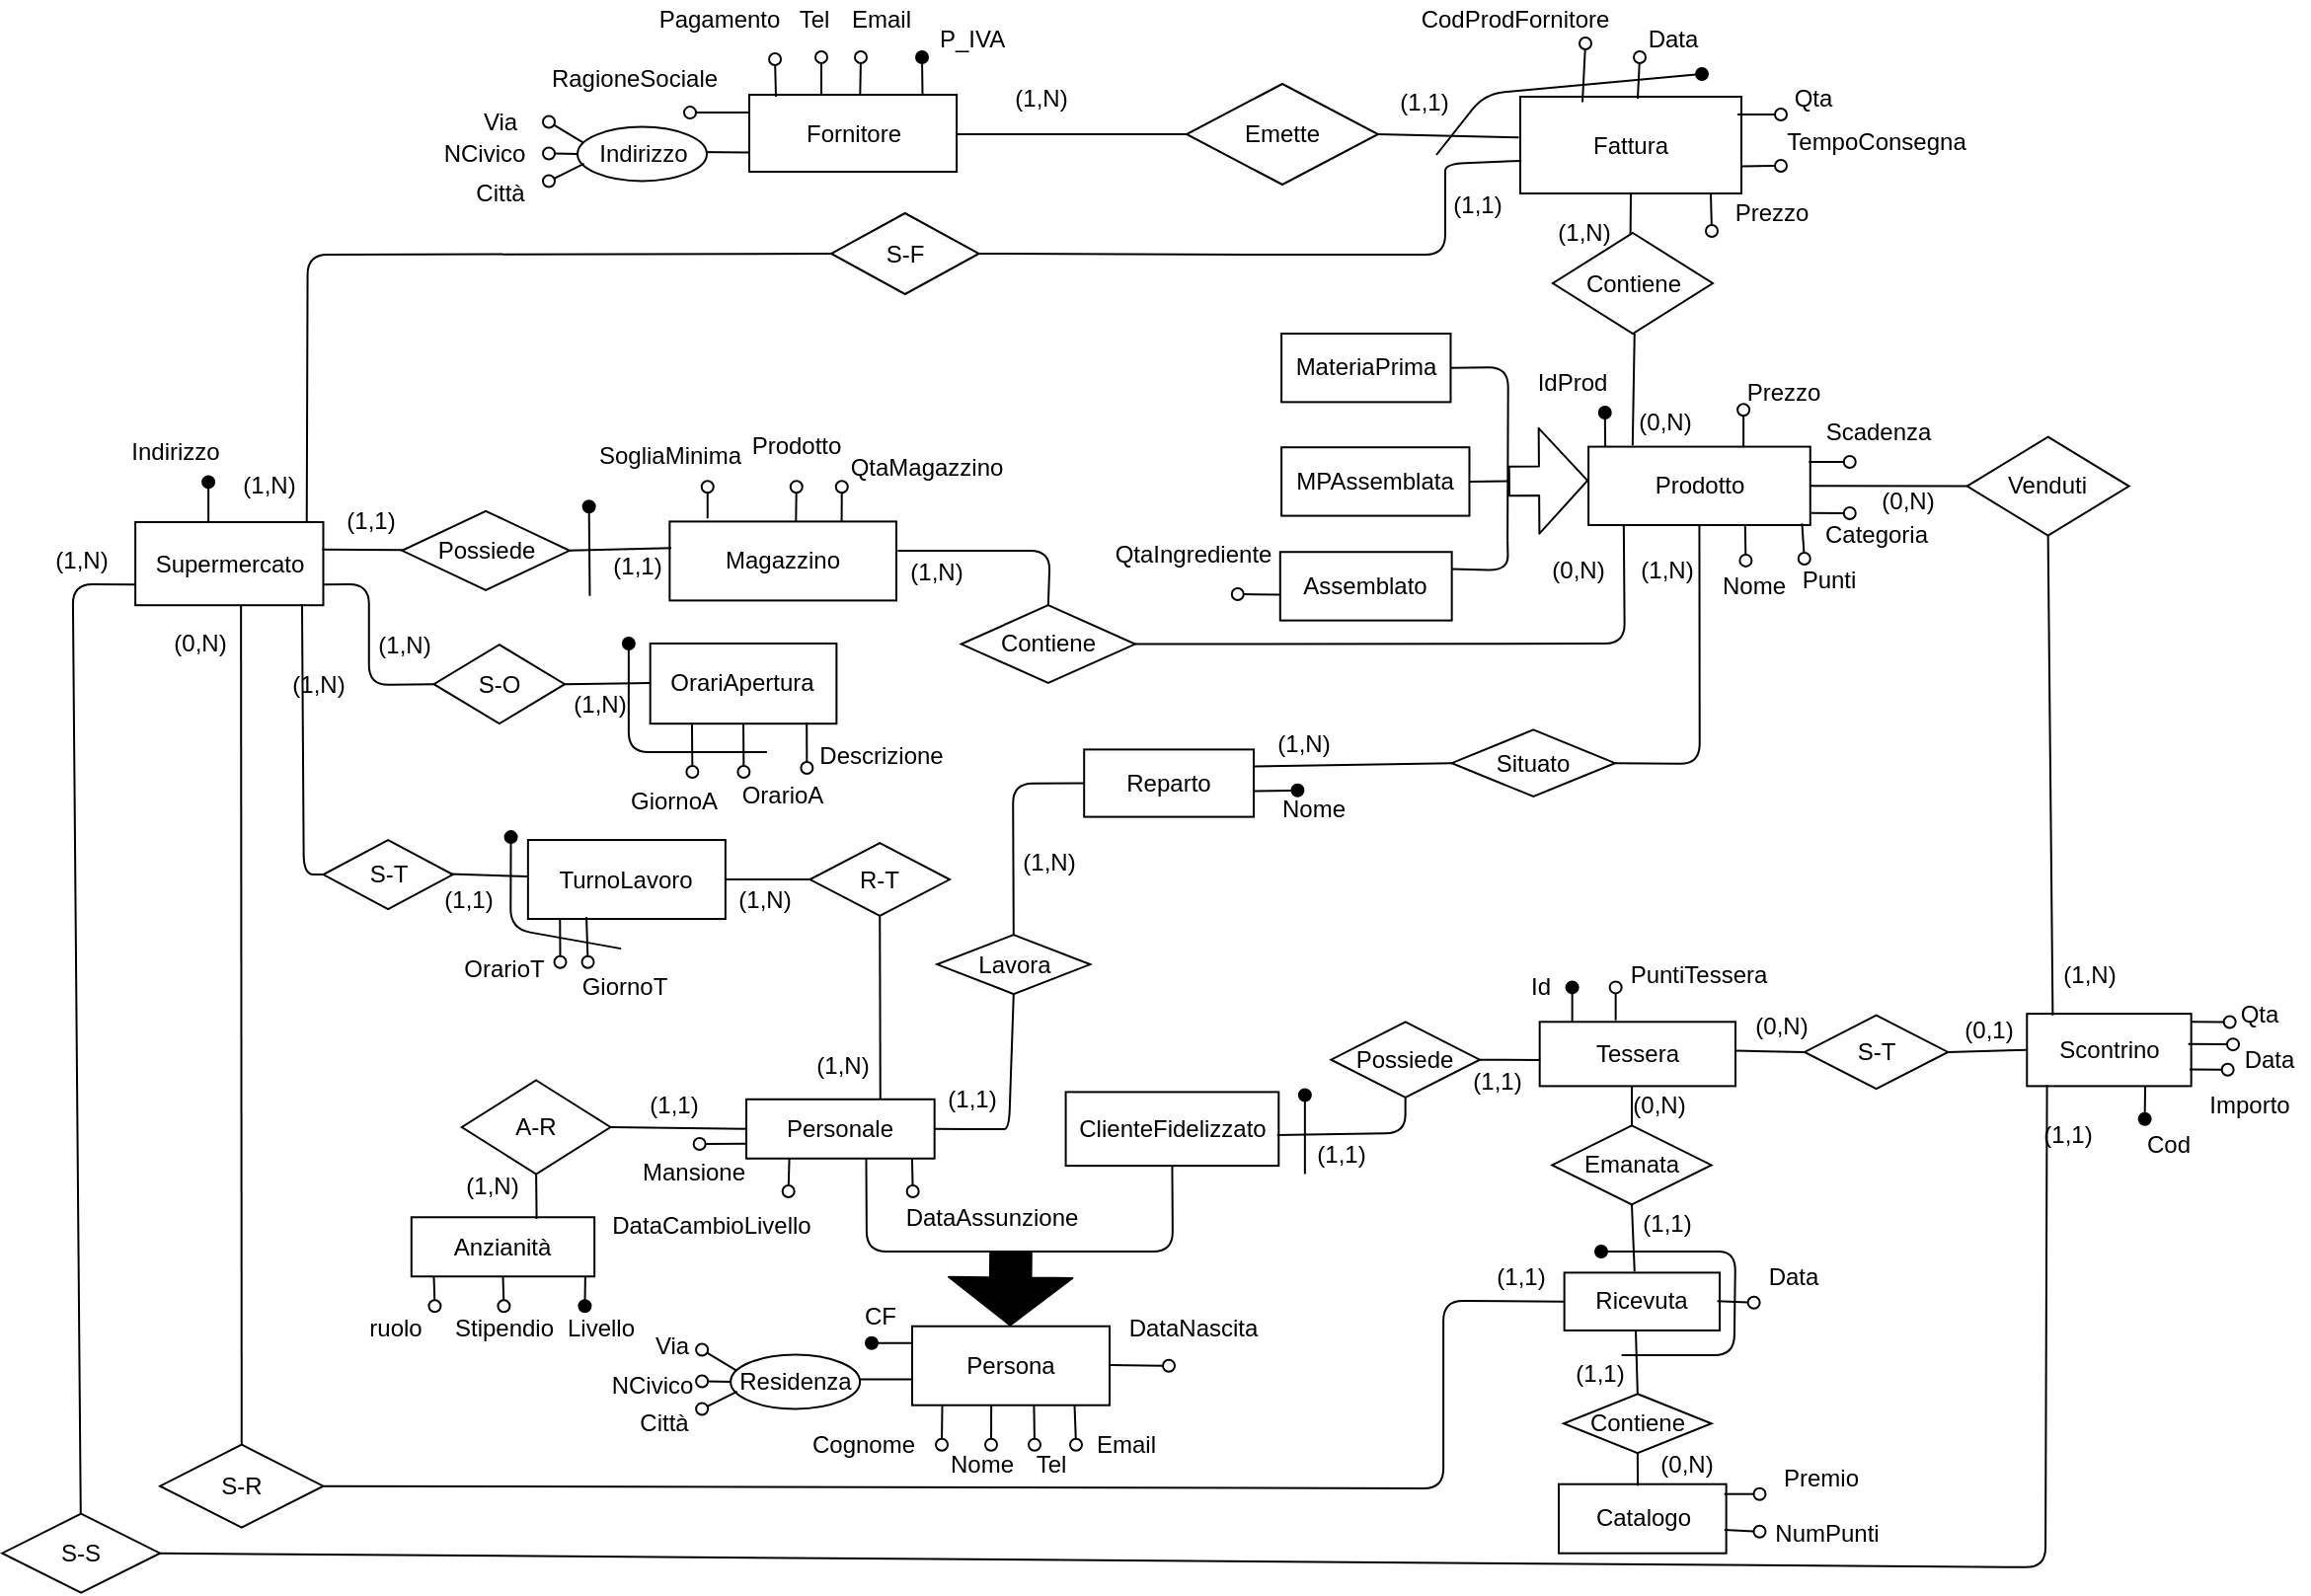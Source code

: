 <mxfile version="13.4.8" type="device"><diagram id="0PSnZ7HMHxIncadsoxLk" name="Page-1"><mxGraphModel dx="967" dy="2321" grid="1" gridSize="10" guides="1" tooltips="1" connect="1" arrows="1" fold="1" page="1" pageScale="1" pageWidth="1169" pageHeight="827" math="0" shadow="0"><root><mxCell id="0"/><mxCell id="1" parent="0"/><mxCell id="sGR9C6yTFCRZWGvKZ3Tt-1" value="Supermercato" style="rounded=0;whiteSpace=wrap;html=1;" parent="1" vertex="1"><mxGeometry x="68.56" y="-1389.53" width="95.18" height="42.13" as="geometry"/></mxCell><mxCell id="sGR9C6yTFCRZWGvKZ3Tt-2" value="Magazzino" style="rounded=0;whiteSpace=wrap;html=1;" parent="1" vertex="1"><mxGeometry x="339.18" y="-1389.8" width="114.82" height="40" as="geometry"/></mxCell><mxCell id="sGR9C6yTFCRZWGvKZ3Tt-3" value="" style="endArrow=none;html=1;exitX=0.994;exitY=0.329;exitDx=0;exitDy=0;exitPerimeter=0;" parent="1" source="sGR9C6yTFCRZWGvKZ3Tt-1" target="sGR9C6yTFCRZWGvKZ3Tt-5" edge="1"><mxGeometry width="50" height="50" relative="1" as="geometry"><mxPoint x="166.88" y="-1375" as="sourcePoint"/><mxPoint x="222.06" y="-1395" as="targetPoint"/><Array as="points"/></mxGeometry></mxCell><mxCell id="sGR9C6yTFCRZWGvKZ3Tt-4" value="(1,1)" style="text;html=1;strokeColor=none;fillColor=none;align=center;verticalAlign=middle;whiteSpace=wrap;rounded=0;" parent="1" vertex="1"><mxGeometry x="167.88" y="-1399.8" width="40" height="20" as="geometry"/></mxCell><mxCell id="sGR9C6yTFCRZWGvKZ3Tt-5" value="Possiede" style="rhombus;whiteSpace=wrap;html=1;" parent="1" vertex="1"><mxGeometry x="203.65" y="-1395.11" width="84.82" height="40" as="geometry"/></mxCell><mxCell id="sGR9C6yTFCRZWGvKZ3Tt-6" value="" style="endArrow=none;html=1;entryX=0.007;entryY=0.335;entryDx=0;entryDy=0;entryPerimeter=0;exitX=1;exitY=0.5;exitDx=0;exitDy=0;" parent="1" source="sGR9C6yTFCRZWGvKZ3Tt-5" target="sGR9C6yTFCRZWGvKZ3Tt-2" edge="1"><mxGeometry width="50" height="50" relative="1" as="geometry"><mxPoint x="376.88" y="-1374" as="sourcePoint"/><mxPoint x="392.06" y="-1375.5" as="targetPoint"/></mxGeometry></mxCell><mxCell id="sGR9C6yTFCRZWGvKZ3Tt-7" value="(1,1)" style="text;html=1;strokeColor=none;fillColor=none;align=center;verticalAlign=middle;whiteSpace=wrap;rounded=0;" parent="1" vertex="1"><mxGeometry x="303.09" y="-1377.4" width="40" height="20" as="geometry"/></mxCell><mxCell id="sGR9C6yTFCRZWGvKZ3Tt-9" value="" style="endArrow=oval;html=1;endFill=1;" parent="1" edge="1"><mxGeometry width="50" height="50" relative="1" as="geometry"><mxPoint x="105.56" y="-1389.8" as="sourcePoint"/><mxPoint x="105.67" y="-1409.93" as="targetPoint"/><Array as="points"><mxPoint x="105.56" y="-1409.8"/></Array></mxGeometry></mxCell><mxCell id="sGR9C6yTFCRZWGvKZ3Tt-10" value="Indirizzo" style="text;html=1;strokeColor=none;fillColor=none;align=center;verticalAlign=middle;whiteSpace=wrap;rounded=0;" parent="1" vertex="1"><mxGeometry x="68.56" y="-1434.84" width="40" height="20" as="geometry"/></mxCell><mxCell id="sGR9C6yTFCRZWGvKZ3Tt-12" value="" style="endArrow=oval;html=1;endFill=0;" parent="1" edge="1"><mxGeometry width="50" height="50" relative="1" as="geometry"><mxPoint x="426.29" y="-1389.8" as="sourcePoint"/><mxPoint x="426.38" y="-1407.4" as="targetPoint"/></mxGeometry></mxCell><mxCell id="sGR9C6yTFCRZWGvKZ3Tt-13" value="" style="endArrow=oval;html=1;endFill=0;" parent="1" edge="1"><mxGeometry width="50" height="50" relative="1" as="geometry"><mxPoint x="403.14" y="-1389.8" as="sourcePoint"/><mxPoint x="403.38" y="-1407.4" as="targetPoint"/></mxGeometry></mxCell><mxCell id="sGR9C6yTFCRZWGvKZ3Tt-14" value="" style="endArrow=oval;html=1;endFill=1;" parent="1" edge="1"><mxGeometry width="50" height="50" relative="1" as="geometry"><mxPoint x="298.74" y="-1352.09" as="sourcePoint"/><mxPoint x="298.32" y="-1397.4" as="targetPoint"/></mxGeometry></mxCell><mxCell id="sGR9C6yTFCRZWGvKZ3Tt-15" value="Prodotto" style="text;html=1;align=center;verticalAlign=middle;resizable=0;points=[];autosize=1;" parent="1" vertex="1"><mxGeometry x="372.62" y="-1437.71" width="60" height="20" as="geometry"/></mxCell><mxCell id="sGR9C6yTFCRZWGvKZ3Tt-16" value="QtaMagazzino" style="text;html=1;align=center;verticalAlign=middle;resizable=0;points=[];autosize=1;" parent="1" vertex="1"><mxGeometry x="424" y="-1427.4" width="90" height="20" as="geometry"/></mxCell><mxCell id="sGR9C6yTFCRZWGvKZ3Tt-17" value="Persona" style="rounded=0;whiteSpace=wrap;html=1;" parent="1" vertex="1"><mxGeometry x="462.0" y="-982.15" width="100" height="40" as="geometry"/></mxCell><mxCell id="sGR9C6yTFCRZWGvKZ3Tt-21" value="" style="endArrow=none;html=1;exitX=0.637;exitY=0.997;exitDx=0;exitDy=0;exitPerimeter=0;entryX=0.5;entryY=1;entryDx=0;entryDy=0;" parent="1" source="sGR9C6yTFCRZWGvKZ3Tt-26" target="sGR9C6yTFCRZWGvKZ3Tt-25" edge="1"><mxGeometry width="50" height="50" relative="1" as="geometry"><mxPoint x="447.81" y="-1004.61" as="sourcePoint"/><mxPoint x="608.48" y="-1004.74" as="targetPoint"/><Array as="points"><mxPoint x="439" y="-1020"/><mxPoint x="594" y="-1020"/></Array></mxGeometry></mxCell><mxCell id="sGR9C6yTFCRZWGvKZ3Tt-25" value="ClienteFidelizzato" style="rounded=0;whiteSpace=wrap;html=1;" parent="1" vertex="1"><mxGeometry x="539.79" y="-1100.8" width="107.86" height="37.36" as="geometry"/></mxCell><mxCell id="sGR9C6yTFCRZWGvKZ3Tt-26" value="Personale" style="rounded=0;whiteSpace=wrap;html=1;" parent="1" vertex="1"><mxGeometry x="378.01" y="-1097.12" width="95.32" height="30" as="geometry"/></mxCell><mxCell id="sGR9C6yTFCRZWGvKZ3Tt-28" value="" style="endArrow=oval;html=1;endFill=0;" parent="1" edge="1"><mxGeometry width="50" height="50" relative="1" as="geometry"><mxPoint x="562" y="-962.44" as="sourcePoint"/><mxPoint x="592" y="-962.15" as="targetPoint"/></mxGeometry></mxCell><mxCell id="sGR9C6yTFCRZWGvKZ3Tt-30" value="" style="endArrow=oval;html=1;endFill=0;" parent="1" edge="1"><mxGeometry width="50" height="50" relative="1" as="geometry"><mxPoint x="544.25" y="-942.15" as="sourcePoint"/><mxPoint x="545" y="-922.15" as="targetPoint"/></mxGeometry></mxCell><mxCell id="sGR9C6yTFCRZWGvKZ3Tt-31" value="" style="endArrow=oval;html=1;endFill=0;exitX=0.617;exitY=0.99;exitDx=0;exitDy=0;exitPerimeter=0;" parent="1" source="sGR9C6yTFCRZWGvKZ3Tt-17" edge="1"><mxGeometry width="50" height="50" relative="1" as="geometry"><mxPoint x="528.91" y="-820.97" as="sourcePoint"/><mxPoint x="524" y="-922.15" as="targetPoint"/></mxGeometry></mxCell><mxCell id="sGR9C6yTFCRZWGvKZ3Tt-32" value="" style="endArrow=oval;html=1;endFill=0;" parent="1" edge="1"><mxGeometry width="50" height="50" relative="1" as="geometry"><mxPoint x="502.06" y="-942.15" as="sourcePoint"/><mxPoint x="502.0" y="-922.15" as="targetPoint"/></mxGeometry></mxCell><mxCell id="sGR9C6yTFCRZWGvKZ3Tt-33" value="" style="endArrow=oval;html=1;endFill=0;" parent="1" edge="1"><mxGeometry width="50" height="50" relative="1" as="geometry"><mxPoint x="477.25" y="-942.15" as="sourcePoint"/><mxPoint x="477.0" y="-922.15" as="targetPoint"/><Array as="points"/></mxGeometry></mxCell><mxCell id="sGR9C6yTFCRZWGvKZ3Tt-34" value="" style="endArrow=oval;html=1;endFill=1;" parent="1" edge="1"><mxGeometry width="50" height="50" relative="1" as="geometry"><mxPoint x="462.0" y="-973.62" as="sourcePoint"/><mxPoint x="442.0" y="-973.15" as="targetPoint"/><Array as="points"><mxPoint x="441.5" y="-973.62"/></Array></mxGeometry></mxCell><mxCell id="sGR9C6yTFCRZWGvKZ3Tt-35" value="CF" style="text;html=1;strokeColor=none;fillColor=none;align=center;verticalAlign=middle;whiteSpace=wrap;rounded=0;" parent="1" vertex="1"><mxGeometry x="426.0" y="-997.15" width="40" height="20" as="geometry"/></mxCell><mxCell id="sGR9C6yTFCRZWGvKZ3Tt-36" value="Cognome" style="text;html=1;align=center;verticalAlign=middle;resizable=0;points=[];autosize=1;" parent="1" vertex="1"><mxGeometry x="402.25" y="-932.15" width="70" height="20" as="geometry"/></mxCell><mxCell id="sGR9C6yTFCRZWGvKZ3Tt-37" value="Nome" style="text;html=1;align=center;verticalAlign=middle;resizable=0;points=[];autosize=1;" parent="1" vertex="1"><mxGeometry x="472.25" y="-922.15" width="50" height="20" as="geometry"/></mxCell><mxCell id="sGR9C6yTFCRZWGvKZ3Tt-39" value="Tel" style="text;html=1;align=center;verticalAlign=middle;resizable=0;points=[];autosize=1;" parent="1" vertex="1"><mxGeometry x="516.94" y="-922.15" width="30" height="20" as="geometry"/></mxCell><mxCell id="sGR9C6yTFCRZWGvKZ3Tt-40" value="DataNascita" style="text;html=1;align=center;verticalAlign=middle;resizable=0;points=[];autosize=1;" parent="1" vertex="1"><mxGeometry x="564" y="-991.42" width="80" height="20" as="geometry"/></mxCell><mxCell id="sGR9C6yTFCRZWGvKZ3Tt-41" value="Email" style="text;html=1;align=center;verticalAlign=middle;resizable=0;points=[];autosize=1;" parent="1" vertex="1"><mxGeometry x="545" y="-932.15" width="50" height="20" as="geometry"/></mxCell><mxCell id="sGR9C6yTFCRZWGvKZ3Tt-46" value="" style="endArrow=oval;html=1;endFill=0;" parent="1" edge="1"><mxGeometry width="50" height="50" relative="1" as="geometry"><mxPoint x="461.97" y="-1067.12" as="sourcePoint"/><mxPoint x="462.33" y="-1050.47" as="targetPoint"/><Array as="points"/></mxGeometry></mxCell><mxCell id="sGR9C6yTFCRZWGvKZ3Tt-47" value="" style="endArrow=oval;html=1;endFill=0;" parent="1" edge="1"><mxGeometry width="50" height="50" relative="1" as="geometry"><mxPoint x="399.78" y="-1067.12" as="sourcePoint"/><mxPoint x="399.33" y="-1050.47" as="targetPoint"/></mxGeometry></mxCell><mxCell id="sGR9C6yTFCRZWGvKZ3Tt-48" value="DataAssunzione" style="text;html=1;align=center;verticalAlign=middle;resizable=0;points=[];autosize=1;" parent="1" vertex="1"><mxGeometry x="452.15" y="-1047.11" width="100" height="20" as="geometry"/></mxCell><mxCell id="sGR9C6yTFCRZWGvKZ3Tt-49" value="DataCambioLivello" style="text;html=1;align=center;verticalAlign=middle;resizable=0;points=[];autosize=1;" parent="1" vertex="1"><mxGeometry x="299.51" y="-1042.61" width="120" height="20" as="geometry"/></mxCell><mxCell id="sGR9C6yTFCRZWGvKZ3Tt-50" value="Possiede" style="rhombus;whiteSpace=wrap;html=1;" parent="1" vertex="1"><mxGeometry x="674.18" y="-1136.27" width="75.32" height="38.25" as="geometry"/></mxCell><mxCell id="sGR9C6yTFCRZWGvKZ3Tt-51" value="" style="endArrow=none;html=1;entryX=0.5;entryY=1;entryDx=0;entryDy=0;exitX=0.993;exitY=0.584;exitDx=0;exitDy=0;exitPerimeter=0;" parent="1" source="sGR9C6yTFCRZWGvKZ3Tt-25" target="sGR9C6yTFCRZWGvKZ3Tt-50" edge="1"><mxGeometry width="50" height="50" relative="1" as="geometry"><mxPoint x="651.06" y="-1080" as="sourcePoint"/><mxPoint x="732.68" y="-1073.04" as="targetPoint"/><Array as="points"><mxPoint x="711.75" y="-1080.05"/></Array></mxGeometry></mxCell><mxCell id="sGR9C6yTFCRZWGvKZ3Tt-53" value="Tessera" style="rounded=0;whiteSpace=wrap;html=1;" parent="1" vertex="1"><mxGeometry x="779.84" y="-1136.35" width="99.16" height="32.55" as="geometry"/></mxCell><mxCell id="sGR9C6yTFCRZWGvKZ3Tt-54" value="" style="endArrow=oval;html=1;endFill=1;" parent="1" edge="1"><mxGeometry width="50" height="50" relative="1" as="geometry"><mxPoint x="796.32" y="-1136.35" as="sourcePoint"/><mxPoint x="796.32" y="-1153.8" as="targetPoint"/></mxGeometry></mxCell><mxCell id="sGR9C6yTFCRZWGvKZ3Tt-55" value="" style="endArrow=oval;html=1;endFill=0;" parent="1" edge="1"><mxGeometry width="50" height="50" relative="1" as="geometry"><mxPoint x="818.32" y="-1137.15" as="sourcePoint"/><mxPoint x="818.32" y="-1153.8" as="targetPoint"/></mxGeometry></mxCell><mxCell id="sGR9C6yTFCRZWGvKZ3Tt-56" value="Id" style="text;html=1;align=center;verticalAlign=middle;resizable=0;points=[];autosize=1;" parent="1" vertex="1"><mxGeometry x="764.5" y="-1164.45" width="30" height="20" as="geometry"/></mxCell><mxCell id="sGR9C6yTFCRZWGvKZ3Tt-57" value="PuntiTessera" style="text;html=1;align=center;verticalAlign=middle;resizable=0;points=[];autosize=1;" parent="1" vertex="1"><mxGeometry x="820" y="-1170.45" width="80" height="20" as="geometry"/></mxCell><mxCell id="sGR9C6yTFCRZWGvKZ3Tt-58" value="(1,1)" style="text;html=1;align=center;verticalAlign=middle;resizable=0;points=[];autosize=1;" parent="1" vertex="1"><mxGeometry x="659.06" y="-1079.25" width="40" height="20" as="geometry"/></mxCell><mxCell id="sGR9C6yTFCRZWGvKZ3Tt-59" value="(1,1)" style="text;html=1;align=center;verticalAlign=middle;resizable=0;points=[];autosize=1;" parent="1" vertex="1"><mxGeometry x="737.95" y="-1115.51" width="40" height="20" as="geometry"/></mxCell><mxCell id="sGR9C6yTFCRZWGvKZ3Tt-60" value="" style="endArrow=oval;html=1;endFill=1;" parent="1" edge="1"><mxGeometry width="50" height="50" relative="1" as="geometry"><mxPoint x="660.93" y="-1059.25" as="sourcePoint"/><mxPoint x="660.93" y="-1099.25" as="targetPoint"/></mxGeometry></mxCell><mxCell id="sGR9C6yTFCRZWGvKZ3Tt-63" value="Anzianità" style="rounded=0;whiteSpace=wrap;html=1;" parent="1" vertex="1"><mxGeometry x="208.4" y="-1037.37" width="92.68" height="30" as="geometry"/></mxCell><mxCell id="sGR9C6yTFCRZWGvKZ3Tt-65" value="" style="endArrow=none;html=1;exitX=0.684;exitY=0.028;exitDx=0;exitDy=0;entryX=0.5;entryY=1;entryDx=0;entryDy=0;exitPerimeter=0;" parent="1" source="sGR9C6yTFCRZWGvKZ3Tt-63" target="sGR9C6yTFCRZWGvKZ3Tt-67" edge="1"><mxGeometry width="50" height="50" relative="1" as="geometry"><mxPoint x="131.72" y="-1146.12" as="sourcePoint"/><mxPoint x="247.72" y="-1082.12" as="targetPoint"/><Array as="points"/></mxGeometry></mxCell><mxCell id="sGR9C6yTFCRZWGvKZ3Tt-67" value="A-R" style="rhombus;whiteSpace=wrap;html=1;" parent="1" vertex="1"><mxGeometry x="233.9" y="-1106.75" width="75.32" height="47.5" as="geometry"/></mxCell><mxCell id="sGR9C6yTFCRZWGvKZ3Tt-68" value="" style="endArrow=oval;html=1;endFill=1;" parent="1" edge="1"><mxGeometry width="50" height="50" relative="1" as="geometry"><mxPoint x="296.45" y="-1007.37" as="sourcePoint"/><mxPoint x="296.22" y="-992.37" as="targetPoint"/></mxGeometry></mxCell><mxCell id="sGR9C6yTFCRZWGvKZ3Tt-69" value="Livello" style="text;html=1;align=center;verticalAlign=middle;resizable=0;points=[];autosize=1;" parent="1" vertex="1"><mxGeometry x="279.4" y="-990.72" width="50" height="20" as="geometry"/></mxCell><mxCell id="sGR9C6yTFCRZWGvKZ3Tt-70" value="" style="endArrow=oval;html=1;endFill=0;exitX=0.5;exitY=1;exitDx=0;exitDy=0;" parent="1" source="sGR9C6yTFCRZWGvKZ3Tt-63" edge="1"><mxGeometry width="50" height="50" relative="1" as="geometry"><mxPoint x="212.9" y="-902.37" as="sourcePoint"/><mxPoint x="255.22" y="-992.37" as="targetPoint"/></mxGeometry></mxCell><mxCell id="sGR9C6yTFCRZWGvKZ3Tt-71" value="" style="endArrow=oval;html=1;endFill=0;exitX=0;exitY=0.75;exitDx=0;exitDy=0;" parent="1" source="sGR9C6yTFCRZWGvKZ3Tt-26" edge="1"><mxGeometry width="50" height="50" relative="1" as="geometry"><mxPoint x="379.01" y="-1060.97" as="sourcePoint"/><mxPoint x="354.33" y="-1074.47" as="targetPoint"/></mxGeometry></mxCell><mxCell id="sGR9C6yTFCRZWGvKZ3Tt-72" value="Mansione" style="text;html=1;align=center;verticalAlign=middle;resizable=0;points=[];autosize=1;" parent="1" vertex="1"><mxGeometry x="316.45" y="-1070.47" width="70" height="20" as="geometry"/></mxCell><mxCell id="sGR9C6yTFCRZWGvKZ3Tt-73" value="Stipendio" style="text;html=1;align=center;verticalAlign=middle;resizable=0;points=[];autosize=1;" parent="1" vertex="1"><mxGeometry x="219.74" y="-990.72" width="70" height="20" as="geometry"/></mxCell><mxCell id="sGR9C6yTFCRZWGvKZ3Tt-76" value="(1,1)" style="text;html=1;align=center;verticalAlign=middle;resizable=0;points=[];autosize=1;" parent="1" vertex="1"><mxGeometry x="321.01" y="-1104.47" width="40" height="20" as="geometry"/></mxCell><mxCell id="sGR9C6yTFCRZWGvKZ3Tt-77" value="(1,N)" style="text;html=1;align=center;verticalAlign=middle;resizable=0;points=[];autosize=1;" parent="1" vertex="1"><mxGeometry x="229.38" y="-1062.61" width="40" height="20" as="geometry"/></mxCell><mxCell id="sGR9C6yTFCRZWGvKZ3Tt-80" value="" style="endArrow=none;html=1;entryX=0.5;entryY=0;entryDx=0;entryDy=0;exitX=1.006;exitY=0.37;exitDx=0;exitDy=0;exitPerimeter=0;" parent="1" source="sGR9C6yTFCRZWGvKZ3Tt-2" target="sGR9C6yTFCRZWGvKZ3Tt-82" edge="1"><mxGeometry width="50" height="50" relative="1" as="geometry"><mxPoint x="576.88" y="-1365" as="sourcePoint"/><mxPoint x="592.06" y="-1365" as="targetPoint"/><Array as="points"><mxPoint x="531.88" y="-1375"/></Array></mxGeometry></mxCell><mxCell id="sGR9C6yTFCRZWGvKZ3Tt-81" value="Prodotto" style="rounded=0;whiteSpace=wrap;html=1;" parent="1" vertex="1"><mxGeometry x="804.56" y="-1427.71" width="112.32" height="39.69" as="geometry"/></mxCell><mxCell id="sGR9C6yTFCRZWGvKZ3Tt-82" value="Contiene" style="rhombus;whiteSpace=wrap;html=1;" parent="1" vertex="1"><mxGeometry x="486.88" y="-1347.4" width="88.07" height="39.38" as="geometry"/></mxCell><mxCell id="sGR9C6yTFCRZWGvKZ3Tt-84" value="(1,N)" style="text;html=1;align=center;verticalAlign=middle;resizable=0;points=[];autosize=1;" parent="1" vertex="1"><mxGeometry x="454.0" y="-1374.38" width="40" height="20" as="geometry"/></mxCell><mxCell id="sGR9C6yTFCRZWGvKZ3Tt-85" value="(0,N)" style="text;html=1;align=center;verticalAlign=middle;resizable=0;points=[];autosize=1;" parent="1" vertex="1"><mxGeometry x="778.56" y="-1375.11" width="40" height="20" as="geometry"/></mxCell><mxCell id="sGR9C6yTFCRZWGvKZ3Tt-86" value="" style="endArrow=oval;html=1;endFill=1;" parent="1" edge="1"><mxGeometry width="50" height="50" relative="1" as="geometry"><mxPoint x="813.06" y="-1427.71" as="sourcePoint"/><mxPoint x="812.88" y="-1445" as="targetPoint"/></mxGeometry></mxCell><mxCell id="sGR9C6yTFCRZWGvKZ3Tt-87" value="IdProd" style="text;html=1;align=center;verticalAlign=middle;resizable=0;points=[];autosize=1;" parent="1" vertex="1"><mxGeometry x="771.06" y="-1470.31" width="50" height="20" as="geometry"/></mxCell><mxCell id="sGR9C6yTFCRZWGvKZ3Tt-88" value="" style="endArrow=oval;html=1;endFill=0;entryX=0.433;entryY=-0.133;entryDx=0;entryDy=0;entryPerimeter=0;" parent="1" target="sGR9C6yTFCRZWGvKZ3Tt-96" edge="1"><mxGeometry width="50" height="50" relative="1" as="geometry"><mxPoint x="883.88" y="-1388" as="sourcePoint"/><mxPoint x="883.88" y="-1365" as="targetPoint"/></mxGeometry></mxCell><mxCell id="sGR9C6yTFCRZWGvKZ3Tt-89" value="" style="endArrow=oval;html=1;endFill=0;" parent="1" edge="1"><mxGeometry width="50" height="50" relative="1" as="geometry"><mxPoint x="883.06" y="-1427.4" as="sourcePoint"/><mxPoint x="883.06" y="-1446.4" as="targetPoint"/></mxGeometry></mxCell><mxCell id="sGR9C6yTFCRZWGvKZ3Tt-91" value="" style="endArrow=oval;html=1;endFill=0;exitX=0.994;exitY=0.193;exitDx=0;exitDy=0;exitPerimeter=0;" parent="1" source="sGR9C6yTFCRZWGvKZ3Tt-81" edge="1"><mxGeometry width="50" height="50" relative="1" as="geometry"><mxPoint x="926.56" y="-1418.02" as="sourcePoint"/><mxPoint x="936.88" y="-1420" as="targetPoint"/></mxGeometry></mxCell><mxCell id="sGR9C6yTFCRZWGvKZ3Tt-92" value="" style="endArrow=oval;html=1;endFill=0;" parent="1" edge="1"><mxGeometry width="50" height="50" relative="1" as="geometry"><mxPoint x="358.38" y="-1391.4" as="sourcePoint"/><mxPoint x="358.38" y="-1407.4" as="targetPoint"/></mxGeometry></mxCell><mxCell id="sGR9C6yTFCRZWGvKZ3Tt-93" value="" style="endArrow=oval;html=1;endFill=0;exitX=0.963;exitY=0.98;exitDx=0;exitDy=0;exitPerimeter=0;" parent="1" source="sGR9C6yTFCRZWGvKZ3Tt-81" edge="1"><mxGeometry width="50" height="50" relative="1" as="geometry"><mxPoint x="909.56" y="-1383.02" as="sourcePoint"/><mxPoint x="913.88" y="-1371" as="targetPoint"/></mxGeometry></mxCell><mxCell id="sGR9C6yTFCRZWGvKZ3Tt-95" value="" style="endArrow=oval;html=1;endFill=0;exitX=1.004;exitY=0.846;exitDx=0;exitDy=0;exitPerimeter=0;" parent="1" source="sGR9C6yTFCRZWGvKZ3Tt-81" edge="1"><mxGeometry width="50" height="50" relative="1" as="geometry"><mxPoint x="810.06" y="-1382.02" as="sourcePoint"/><mxPoint x="936.88" y="-1394" as="targetPoint"/></mxGeometry></mxCell><mxCell id="sGR9C6yTFCRZWGvKZ3Tt-96" value="Nome" style="text;html=1;align=center;verticalAlign=middle;resizable=0;points=[];autosize=1;" parent="1" vertex="1"><mxGeometry x="862.56" y="-1367.4" width="50" height="20" as="geometry"/></mxCell><mxCell id="sGR9C6yTFCRZWGvKZ3Tt-97" value="Categoria" style="text;html=1;align=center;verticalAlign=middle;resizable=0;points=[];autosize=1;" parent="1" vertex="1"><mxGeometry x="915.06" y="-1393.02" width="70" height="20" as="geometry"/></mxCell><mxCell id="sGR9C6yTFCRZWGvKZ3Tt-98" value="Prezzo" style="text;html=1;align=center;verticalAlign=middle;resizable=0;points=[];autosize=1;" parent="1" vertex="1"><mxGeometry x="877.56" y="-1465" width="50" height="20" as="geometry"/></mxCell><mxCell id="sGR9C6yTFCRZWGvKZ3Tt-99" value="Scadenza" style="text;html=1;align=center;verticalAlign=middle;resizable=0;points=[];autosize=1;" parent="1" vertex="1"><mxGeometry x="915.56" y="-1445" width="70" height="20" as="geometry"/></mxCell><mxCell id="sGR9C6yTFCRZWGvKZ3Tt-100" value="Punti" style="text;html=1;align=center;verticalAlign=middle;resizable=0;points=[];autosize=1;" parent="1" vertex="1"><mxGeometry x="905.56" y="-1369.8" width="40" height="20" as="geometry"/></mxCell><mxCell id="sGR9C6yTFCRZWGvKZ3Tt-101" value="SogliaMinima" style="text;html=1;align=center;verticalAlign=middle;resizable=0;points=[];autosize=1;" parent="1" vertex="1"><mxGeometry x="293.56" y="-1432.71" width="90" height="20" as="geometry"/></mxCell><mxCell id="sGR9C6yTFCRZWGvKZ3Tt-105" value="Emette" style="rhombus;whiteSpace=wrap;html=1;" parent="1" vertex="1"><mxGeometry x="601" y="-1611.5" width="97" height="51" as="geometry"/></mxCell><mxCell id="sGR9C6yTFCRZWGvKZ3Tt-106" value="Fattura" style="rounded=0;whiteSpace=wrap;html=1;" parent="1" vertex="1"><mxGeometry x="770" y="-1605" width="112" height="49" as="geometry"/></mxCell><mxCell id="sGR9C6yTFCRZWGvKZ3Tt-107" value="" style="endArrow=none;html=1;entryX=0;entryY=0.5;entryDx=0;entryDy=0;" parent="1" target="sGR9C6yTFCRZWGvKZ3Tt-105" edge="1"><mxGeometry width="50" height="50" relative="1" as="geometry"><mxPoint x="485.0" y="-1586" as="sourcePoint"/><mxPoint x="535" y="-1636" as="targetPoint"/></mxGeometry></mxCell><mxCell id="sGR9C6yTFCRZWGvKZ3Tt-108" value="" style="endArrow=none;html=1;exitX=1;exitY=0.5;exitDx=0;exitDy=0;entryX=-0.002;entryY=0.422;entryDx=0;entryDy=0;entryPerimeter=0;" parent="1" edge="1"><mxGeometry width="50" height="50" relative="1" as="geometry"><mxPoint x="697.5" y="-1586" as="sourcePoint"/><mxPoint x="769.276" y="-1584.322" as="targetPoint"/></mxGeometry></mxCell><mxCell id="sGR9C6yTFCRZWGvKZ3Tt-110" value="(1,1)" style="text;html=1;align=center;verticalAlign=middle;resizable=0;points=[];autosize=1;" parent="1" vertex="1"><mxGeometry x="700.5" y="-1612" width="40" height="20" as="geometry"/></mxCell><mxCell id="sGR9C6yTFCRZWGvKZ3Tt-123" value="" style="endArrow=oval;html=1;endFill=0;" parent="1" edge="1"><mxGeometry width="50" height="50" relative="1" as="geometry"><mxPoint x="882" y="-1569.75" as="sourcePoint"/><mxPoint x="902" y="-1570" as="targetPoint"/></mxGeometry></mxCell><mxCell id="sGR9C6yTFCRZWGvKZ3Tt-124" value="Qta" style="text;html=1;align=center;verticalAlign=middle;resizable=0;points=[];autosize=1;" parent="1" vertex="1"><mxGeometry x="903" y="-1614" width="30" height="20" as="geometry"/></mxCell><mxCell id="sGR9C6yTFCRZWGvKZ3Tt-125" value="" style="endArrow=oval;html=1;endFill=0;" parent="1" edge="1"><mxGeometry width="50" height="50" relative="1" as="geometry"><mxPoint x="880" y="-1596" as="sourcePoint"/><mxPoint x="902" y="-1596" as="targetPoint"/></mxGeometry></mxCell><mxCell id="sGR9C6yTFCRZWGvKZ3Tt-126" value="TempoConsegna" style="text;html=1;align=center;verticalAlign=middle;resizable=0;points=[];autosize=1;" parent="1" vertex="1"><mxGeometry x="894.5" y="-1592" width="110" height="20" as="geometry"/></mxCell><mxCell id="sGR9C6yTFCRZWGvKZ3Tt-127" value="" style="endArrow=oval;html=1;endFill=0;" parent="1" edge="1"><mxGeometry width="50" height="50" relative="1" as="geometry"><mxPoint x="866.5" y="-1556" as="sourcePoint"/><mxPoint x="867" y="-1537" as="targetPoint"/></mxGeometry></mxCell><mxCell id="sGR9C6yTFCRZWGvKZ3Tt-128" value="Prezzo" style="text;html=1;align=center;verticalAlign=middle;resizable=0;points=[];autosize=1;" parent="1" vertex="1"><mxGeometry x="871.5" y="-1556" width="50" height="20" as="geometry"/></mxCell><mxCell id="sGR9C6yTFCRZWGvKZ3Tt-129" value="" style="endArrow=oval;html=1;endFill=0;" parent="1" edge="1"><mxGeometry width="50" height="50" relative="1" as="geometry"><mxPoint x="829.5" y="-1604" as="sourcePoint"/><mxPoint x="830.5" y="-1625" as="targetPoint"/></mxGeometry></mxCell><mxCell id="sGR9C6yTFCRZWGvKZ3Tt-130" value="Data" style="text;html=1;align=center;verticalAlign=middle;resizable=0;points=[];autosize=1;" parent="1" vertex="1"><mxGeometry x="826.5" y="-1644" width="40" height="20" as="geometry"/></mxCell><mxCell id="sGR9C6yTFCRZWGvKZ3Tt-131" value="" style="endArrow=oval;html=1;endFill=0;" parent="1" edge="1"><mxGeometry width="50" height="50" relative="1" as="geometry"><mxPoint x="801.5" y="-1602.25" as="sourcePoint"/><mxPoint x="803" y="-1632" as="targetPoint"/></mxGeometry></mxCell><mxCell id="sGR9C6yTFCRZWGvKZ3Tt-132" value="CodProdFornitore" style="text;html=1;align=center;verticalAlign=middle;resizable=0;points=[];autosize=1;" parent="1" vertex="1"><mxGeometry x="712" y="-1654" width="110" height="20" as="geometry"/></mxCell><mxCell id="sGR9C6yTFCRZWGvKZ3Tt-133" value="" style="endArrow=oval;html=1;endFill=1;" parent="1" edge="1"><mxGeometry width="50" height="50" relative="1" as="geometry"><mxPoint x="727.5" y="-1575.5" as="sourcePoint"/><mxPoint x="862" y="-1616.5" as="targetPoint"/><Array as="points"><mxPoint x="752" y="-1606.5"/></Array></mxGeometry></mxCell><mxCell id="sGR9C6yTFCRZWGvKZ3Tt-134" value="Contiene" style="rhombus;whiteSpace=wrap;html=1;" parent="1" vertex="1"><mxGeometry x="786.5" y="-1536" width="81" height="51" as="geometry"/></mxCell><mxCell id="sGR9C6yTFCRZWGvKZ3Tt-135" value="" style="endArrow=none;html=1;entryX=0.5;entryY=1;entryDx=0;entryDy=0;" parent="1" target="sGR9C6yTFCRZWGvKZ3Tt-106" edge="1"><mxGeometry width="50" height="50" relative="1" as="geometry"><mxPoint x="825.82" y="-1535" as="sourcePoint"/><mxPoint x="817" y="-1556" as="targetPoint"/></mxGeometry></mxCell><mxCell id="sGR9C6yTFCRZWGvKZ3Tt-136" value="" style="endArrow=none;html=1;exitX=0.199;exitY=-0.016;exitDx=0;exitDy=0;exitPerimeter=0;" parent="1" source="sGR9C6yTFCRZWGvKZ3Tt-81" edge="1"><mxGeometry width="50" height="50" relative="1" as="geometry"><mxPoint x="827.88" y="-1435" as="sourcePoint"/><mxPoint x="828" y="-1485" as="targetPoint"/><Array as="points"><mxPoint x="827.88" y="-1485"/></Array></mxGeometry></mxCell><mxCell id="sGR9C6yTFCRZWGvKZ3Tt-137" value="(1,N)" style="text;html=1;align=center;verticalAlign=middle;resizable=0;points=[];autosize=1;" parent="1" vertex="1"><mxGeometry x="782" y="-1546" width="40" height="20" as="geometry"/></mxCell><mxCell id="sGR9C6yTFCRZWGvKZ3Tt-138" value="(0,N)" style="text;html=1;align=center;verticalAlign=middle;resizable=0;points=[];autosize=1;" parent="1" vertex="1"><mxGeometry x="823.06" y="-1450.31" width="40" height="20" as="geometry"/></mxCell><mxCell id="j5-JR8j3_8ESJVk_0Hx--1" value="Catalogo" style="rounded=0;whiteSpace=wrap;html=1;" parent="1" vertex="1"><mxGeometry x="789.5" y="-902.15" width="84.82" height="35" as="geometry"/></mxCell><mxCell id="j5-JR8j3_8ESJVk_0Hx--2" value="" style="endArrow=oval;html=1;endFill=0;" parent="1" edge="1"><mxGeometry width="50" height="50" relative="1" as="geometry"><mxPoint x="873.41" y="-897.15" as="sourcePoint"/><mxPoint x="891.23" y="-897.15" as="targetPoint"/></mxGeometry></mxCell><mxCell id="j5-JR8j3_8ESJVk_0Hx--3" value="" style="endArrow=oval;html=1;endFill=0;" parent="1" edge="1"><mxGeometry width="50" height="50" relative="1" as="geometry"><mxPoint x="873.41" y="-879.02" as="sourcePoint"/><mxPoint x="891.23" y="-878.15" as="targetPoint"/></mxGeometry></mxCell><mxCell id="j5-JR8j3_8ESJVk_0Hx--4" value="Premio" style="text;html=1;align=center;verticalAlign=middle;resizable=0;points=[];autosize=1;" parent="1" vertex="1"><mxGeometry x="896.91" y="-915.27" width="50" height="20" as="geometry"/></mxCell><mxCell id="j5-JR8j3_8ESJVk_0Hx--5" value="NumPunti" style="text;html=1;align=center;verticalAlign=middle;resizable=0;points=[];autosize=1;" parent="1" vertex="1"><mxGeometry x="889.91" y="-887.15" width="70" height="20" as="geometry"/></mxCell><mxCell id="j5-JR8j3_8ESJVk_0Hx--6" value="Ricevuta" style="rounded=0;whiteSpace=wrap;html=1;" parent="1" vertex="1"><mxGeometry x="792.32" y="-1009.29" width="78.68" height="29.27" as="geometry"/></mxCell><mxCell id="j5-JR8j3_8ESJVk_0Hx--8" value="Emanata" style="rhombus;whiteSpace=wrap;html=1;" parent="1" vertex="1"><mxGeometry x="786.15" y="-1083.8" width="80.68" height="40" as="geometry"/></mxCell><mxCell id="j5-JR8j3_8ESJVk_0Hx--9" value="" style="endArrow=none;html=1;exitX=0.5;exitY=0;exitDx=0;exitDy=0;entryX=0.471;entryY=1.008;entryDx=0;entryDy=0;entryPerimeter=0;" parent="1" source="j5-JR8j3_8ESJVk_0Hx--8" target="sGR9C6yTFCRZWGvKZ3Tt-53" edge="1"><mxGeometry width="50" height="50" relative="1" as="geometry"><mxPoint x="833.3" y="-1077.15" as="sourcePoint"/><mxPoint x="824.32" y="-1097.15" as="targetPoint"/></mxGeometry></mxCell><mxCell id="j5-JR8j3_8ESJVk_0Hx--10" value="" style="endArrow=none;html=1;entryX=0.5;entryY=1;entryDx=0;entryDy=0;exitX=0.452;exitY=-0.02;exitDx=0;exitDy=0;exitPerimeter=0;" parent="1" source="j5-JR8j3_8ESJVk_0Hx--6" target="j5-JR8j3_8ESJVk_0Hx--8" edge="1"><mxGeometry width="50" height="50" relative="1" as="geometry"><mxPoint x="829.22" y="-1014.65" as="sourcePoint"/><mxPoint x="829.22" y="-1039.65" as="targetPoint"/></mxGeometry></mxCell><mxCell id="j5-JR8j3_8ESJVk_0Hx--11" value="" style="endArrow=oval;html=1;endFill=0;" parent="1" edge="1"><mxGeometry width="50" height="50" relative="1" as="geometry"><mxPoint x="869.76" y="-994.9" as="sourcePoint"/><mxPoint x="888.32" y="-994.15" as="targetPoint"/></mxGeometry></mxCell><mxCell id="j5-JR8j3_8ESJVk_0Hx--12" value="Data" style="text;html=1;align=center;verticalAlign=middle;resizable=0;points=[];autosize=1;" parent="1" vertex="1"><mxGeometry x="887.84" y="-1017.15" width="40" height="20" as="geometry"/></mxCell><mxCell id="j5-JR8j3_8ESJVk_0Hx--13" value="Contiene" style="rhombus;whiteSpace=wrap;html=1;" parent="1" vertex="1"><mxGeometry x="792.01" y="-947.88" width="74.82" height="30" as="geometry"/></mxCell><mxCell id="j5-JR8j3_8ESJVk_0Hx--14" value="" style="endArrow=none;html=1;exitX=0.5;exitY=0;exitDx=0;exitDy=0;entryX=0.46;entryY=1.016;entryDx=0;entryDy=0;entryPerimeter=0;" parent="1" source="j5-JR8j3_8ESJVk_0Hx--13" target="j5-JR8j3_8ESJVk_0Hx--6" edge="1"><mxGeometry width="50" height="50" relative="1" as="geometry"><mxPoint x="824.0" y="-954.29" as="sourcePoint"/><mxPoint x="823.8" y="-975.02" as="targetPoint"/></mxGeometry></mxCell><mxCell id="j5-JR8j3_8ESJVk_0Hx--15" value="" style="endArrow=none;html=1;entryX=0.5;entryY=1;entryDx=0;entryDy=0;exitX=0.472;exitY=0.022;exitDx=0;exitDy=0;exitPerimeter=0;" parent="1" source="j5-JR8j3_8ESJVk_0Hx--1" target="j5-JR8j3_8ESJVk_0Hx--13" edge="1"><mxGeometry width="50" height="50" relative="1" as="geometry"><mxPoint x="897" y="-857.15" as="sourcePoint"/><mxPoint x="891.5" y="-812.15" as="targetPoint"/></mxGeometry></mxCell><mxCell id="j5-JR8j3_8ESJVk_0Hx--17" value="" style="endArrow=oval;html=1;endFill=1;" parent="1" edge="1"><mxGeometry width="50" height="50" relative="1" as="geometry"><mxPoint x="821.32" y="-967.52" as="sourcePoint"/><mxPoint x="811" y="-1020.02" as="targetPoint"/><Array as="points"><mxPoint x="878.32" y="-967.52"/><mxPoint x="879.0" y="-1020.02"/><mxPoint x="862" y="-1020.02"/></Array></mxGeometry></mxCell><mxCell id="j5-JR8j3_8ESJVk_0Hx--18" value="(0,N)" style="text;html=1;align=center;verticalAlign=middle;resizable=0;points=[];autosize=1;" parent="1" vertex="1"><mxGeometry x="820" y="-1103.8" width="40" height="20" as="geometry"/></mxCell><mxCell id="j5-JR8j3_8ESJVk_0Hx--19" value="(1,1)" style="text;html=1;align=center;verticalAlign=middle;resizable=0;points=[];autosize=1;" parent="1" vertex="1"><mxGeometry x="824" y="-1043.8" width="40" height="20" as="geometry"/></mxCell><mxCell id="j5-JR8j3_8ESJVk_0Hx--20" value="(1,1)" style="text;html=1;align=center;verticalAlign=middle;resizable=0;points=[];autosize=1;" parent="1" vertex="1"><mxGeometry x="789.5" y="-967.88" width="40" height="20" as="geometry"/></mxCell><mxCell id="j5-JR8j3_8ESJVk_0Hx--21" value="(0,N)" style="text;html=1;align=center;verticalAlign=middle;resizable=0;points=[];autosize=1;" parent="1" vertex="1"><mxGeometry x="834" y="-922.15" width="40" height="20" as="geometry"/></mxCell><mxCell id="j5-JR8j3_8ESJVk_0Hx--22" value="Scontrino" style="rounded=0;whiteSpace=wrap;html=1;" parent="1" vertex="1"><mxGeometry x="1026.64" y="-1140.45" width="83.19" height="36.65" as="geometry"/></mxCell><mxCell id="j5-JR8j3_8ESJVk_0Hx--23" value="Venduti" style="rhombus;whiteSpace=wrap;html=1;" parent="1" vertex="1"><mxGeometry x="996.32" y="-1432.71" width="82" height="50" as="geometry"/></mxCell><mxCell id="j5-JR8j3_8ESJVk_0Hx--24" value="S-T" style="rhombus;whiteSpace=wrap;html=1;" parent="1" vertex="1"><mxGeometry x="914.0" y="-1139.71" width="72.64" height="37.3" as="geometry"/></mxCell><mxCell id="j5-JR8j3_8ESJVk_0Hx--25" value="" style="endArrow=none;html=1;exitX=1;exitY=0.5;exitDx=0;exitDy=0;entryX=0;entryY=0.5;entryDx=0;entryDy=0;" parent="1" source="j5-JR8j3_8ESJVk_0Hx--24" target="j5-JR8j3_8ESJVk_0Hx--22" edge="1"><mxGeometry width="50" height="50" relative="1" as="geometry"><mxPoint x="1129.0" y="-1191.04" as="sourcePoint"/><mxPoint x="1048.88" y="-1372.04" as="targetPoint"/></mxGeometry></mxCell><mxCell id="j5-JR8j3_8ESJVk_0Hx--28" value="" style="endArrow=none;html=1;exitX=1.002;exitY=0.449;exitDx=0;exitDy=0;entryX=0;entryY=0.5;entryDx=0;entryDy=0;exitPerimeter=0;" parent="1" source="sGR9C6yTFCRZWGvKZ3Tt-53" target="j5-JR8j3_8ESJVk_0Hx--24" edge="1"><mxGeometry width="50" height="50" relative="1" as="geometry"><mxPoint x="976.5" y="-1067.15" as="sourcePoint"/><mxPoint x="1034.25" y="-1140.04" as="targetPoint"/></mxGeometry></mxCell><mxCell id="j5-JR8j3_8ESJVk_0Hx--29" value="" style="endArrow=none;html=1;exitX=1;exitY=0.5;exitDx=0;exitDy=0;entryX=0;entryY=0.5;entryDx=0;entryDy=0;" parent="1" source="sGR9C6yTFCRZWGvKZ3Tt-81" target="j5-JR8j3_8ESJVk_0Hx--23" edge="1"><mxGeometry width="50" height="50" relative="1" as="geometry"><mxPoint x="858.06" y="-1353.02" as="sourcePoint"/><mxPoint x="1013.56" y="-1413.02" as="targetPoint"/></mxGeometry></mxCell><mxCell id="j5-JR8j3_8ESJVk_0Hx--30" value="" style="endArrow=oval;html=1;endFill=0;" parent="1" edge="1"><mxGeometry width="50" height="50" relative="1" as="geometry"><mxPoint x="1109.83" y="-1136.35" as="sourcePoint"/><mxPoint x="1129.33" y="-1136.26" as="targetPoint"/></mxGeometry></mxCell><mxCell id="j5-JR8j3_8ESJVk_0Hx--31" value="" style="endArrow=oval;html=1;endFill=0;" parent="1" edge="1"><mxGeometry width="50" height="50" relative="1" as="geometry"><mxPoint x="1108.32" y="-1125.15" as="sourcePoint"/><mxPoint x="1131.0" y="-1124.93" as="targetPoint"/></mxGeometry></mxCell><mxCell id="j5-JR8j3_8ESJVk_0Hx--32" value="" style="endArrow=oval;html=1;endFill=0;" parent="1" edge="1"><mxGeometry width="50" height="50" relative="1" as="geometry"><mxPoint x="1109.0" y="-1112.2" as="sourcePoint"/><mxPoint x="1128.32" y="-1112.15" as="targetPoint"/></mxGeometry></mxCell><mxCell id="j5-JR8j3_8ESJVk_0Hx--33" value="" style="endArrow=oval;html=1;endFill=1;" parent="1" edge="1"><mxGeometry width="50" height="50" relative="1" as="geometry"><mxPoint x="1086.52" y="-1103.8" as="sourcePoint"/><mxPoint x="1086.32" y="-1087.15" as="targetPoint"/></mxGeometry></mxCell><mxCell id="j5-JR8j3_8ESJVk_0Hx--34" value="Data" style="text;html=1;align=center;verticalAlign=middle;resizable=0;points=[];autosize=1;" parent="1" vertex="1"><mxGeometry x="1129.0" y="-1127.15" width="40" height="20" as="geometry"/></mxCell><mxCell id="j5-JR8j3_8ESJVk_0Hx--35" value="Cod" style="text;html=1;align=center;verticalAlign=middle;resizable=0;points=[];autosize=1;" parent="1" vertex="1"><mxGeometry x="1078.32" y="-1083.8" width="40" height="20" as="geometry"/></mxCell><mxCell id="j5-JR8j3_8ESJVk_0Hx--36" value="Qta" style="text;html=1;align=center;verticalAlign=middle;resizable=0;points=[];autosize=1;" parent="1" vertex="1"><mxGeometry x="1129.0" y="-1150.45" width="30" height="20" as="geometry"/></mxCell><mxCell id="j5-JR8j3_8ESJVk_0Hx--37" value="Importo" style="text;html=1;align=center;verticalAlign=middle;resizable=0;points=[];autosize=1;" parent="1" vertex="1"><mxGeometry x="1109.0" y="-1103.8" width="60" height="20" as="geometry"/></mxCell><mxCell id="j5-JR8j3_8ESJVk_0Hx--38" value="(0,N)" style="text;html=1;align=center;verticalAlign=middle;resizable=0;points=[];autosize=1;" parent="1" vertex="1"><mxGeometry x="945.56" y="-1410.31" width="40" height="20" as="geometry"/></mxCell><mxCell id="j5-JR8j3_8ESJVk_0Hx--39" value="(1,N)" style="text;html=1;align=center;verticalAlign=middle;resizable=0;points=[];autosize=1;" parent="1" vertex="1"><mxGeometry x="1038.32" y="-1170.45" width="40" height="20" as="geometry"/></mxCell><mxCell id="j5-JR8j3_8ESJVk_0Hx--40" value="(0,N)" style="text;html=1;align=center;verticalAlign=middle;resizable=0;points=[];autosize=1;" parent="1" vertex="1"><mxGeometry x="881.5" y="-1144.45" width="40" height="20" as="geometry"/></mxCell><mxCell id="j5-JR8j3_8ESJVk_0Hx--41" value="(0,1)" style="text;html=1;align=center;verticalAlign=middle;resizable=0;points=[];autosize=1;" parent="1" vertex="1"><mxGeometry x="986.64" y="-1141.96" width="40" height="20" as="geometry"/></mxCell><mxCell id="V04H39SvLd5OU7XxmijV-1" value="TurnoLavoro" style="rounded=0;whiteSpace=wrap;html=1;" parent="1" vertex="1"><mxGeometry x="267.43" y="-1228.47" width="100" height="40" as="geometry"/></mxCell><mxCell id="V04H39SvLd5OU7XxmijV-2" value="" style="endArrow=oval;html=1;endFill=0;exitX=0.162;exitY=1.01;exitDx=0;exitDy=0;exitPerimeter=0;" parent="1" source="V04H39SvLd5OU7XxmijV-1" edge="1"><mxGeometry width="50" height="50" relative="1" as="geometry"><mxPoint x="295.68" y="-1240.95" as="sourcePoint"/><mxPoint x="283.76" y="-1166.61" as="targetPoint"/><Array as="points"/></mxGeometry></mxCell><mxCell id="V04H39SvLd5OU7XxmijV-3" value="" style="endArrow=oval;html=1;endFill=0;exitX=0.296;exitY=0.976;exitDx=0;exitDy=0;exitPerimeter=0;" parent="1" source="V04H39SvLd5OU7XxmijV-1" edge="1"><mxGeometry width="50" height="50" relative="1" as="geometry"><mxPoint x="304.76" y="-1186.61" as="sourcePoint"/><mxPoint x="297.76" y="-1166.61" as="targetPoint"/></mxGeometry></mxCell><mxCell id="V04H39SvLd5OU7XxmijV-7" value="" style="endArrow=oval;html=1;endFill=1;" parent="1" edge="1"><mxGeometry width="50" height="50" relative="1" as="geometry"><mxPoint x="314.6" y="-1173.44" as="sourcePoint"/><mxPoint x="258.78" y="-1229.94" as="targetPoint"/><Array as="points"><mxPoint x="258.6" y="-1183.44"/></Array></mxGeometry></mxCell><mxCell id="V04H39SvLd5OU7XxmijV-8" value="OrarioT" style="text;html=1;align=center;verticalAlign=middle;resizable=0;points=[];autosize=1;" parent="1" vertex="1"><mxGeometry x="225.1" y="-1173.44" width="60" height="20" as="geometry"/></mxCell><mxCell id="V04H39SvLd5OU7XxmijV-11" value="GiornoT" style="text;html=1;align=center;verticalAlign=middle;resizable=0;points=[];autosize=1;" parent="1" vertex="1"><mxGeometry x="286.06" y="-1164.45" width="60" height="20" as="geometry"/></mxCell><mxCell id="V04H39SvLd5OU7XxmijV-17" value="R-T" style="rhombus;whiteSpace=wrap;html=1;" parent="1" vertex="1"><mxGeometry x="410.24" y="-1226.89" width="70.76" height="36.83" as="geometry"/></mxCell><mxCell id="V04H39SvLd5OU7XxmijV-18" value="" style="endArrow=none;html=1;entryX=0;entryY=0.5;entryDx=0;entryDy=0;exitX=1;exitY=0.5;exitDx=0;exitDy=0;" parent="1" source="V04H39SvLd5OU7XxmijV-1" target="V04H39SvLd5OU7XxmijV-17" edge="1"><mxGeometry width="50" height="50" relative="1" as="geometry"><mxPoint x="313.43" y="-1171.95" as="sourcePoint"/><mxPoint x="392.93" y="-1358.67" as="targetPoint"/></mxGeometry></mxCell><mxCell id="V04H39SvLd5OU7XxmijV-20" value="(1,N)" style="text;html=1;align=center;verticalAlign=middle;resizable=0;points=[];autosize=1;" parent="1" vertex="1"><mxGeometry x="367.43" y="-1208.47" width="40" height="20" as="geometry"/></mxCell><mxCell id="V04H39SvLd5OU7XxmijV-32" value="" style="endArrow=none;html=1;entryX=0.5;entryY=1;entryDx=0;entryDy=0;exitX=0.157;exitY=0.021;exitDx=0;exitDy=0;exitPerimeter=0;" parent="1" source="j5-JR8j3_8ESJVk_0Hx--22" target="j5-JR8j3_8ESJVk_0Hx--23" edge="1"><mxGeometry width="50" height="50" relative="1" as="geometry"><mxPoint x="1120.56" y="-965" as="sourcePoint"/><mxPoint x="1117.56" y="-1115" as="targetPoint"/></mxGeometry></mxCell><mxCell id="V04H39SvLd5OU7XxmijV-42" value="Reparto" style="rounded=0;whiteSpace=wrap;html=1;" parent="1" vertex="1"><mxGeometry x="549.1" y="-1274.31" width="85.93" height="34.11" as="geometry"/></mxCell><mxCell id="V04H39SvLd5OU7XxmijV-44" value="Situato" style="rhombus;whiteSpace=wrap;html=1;" parent="1" vertex="1"><mxGeometry x="735.33" y="-1284.31" width="82.68" height="33.8" as="geometry"/></mxCell><mxCell id="V04H39SvLd5OU7XxmijV-45" value="" style="endArrow=none;html=1;exitX=1;exitY=0.5;exitDx=0;exitDy=0;entryX=0.5;entryY=1;entryDx=0;entryDy=0;" parent="1" source="V04H39SvLd5OU7XxmijV-44" target="sGR9C6yTFCRZWGvKZ3Tt-81" edge="1"><mxGeometry width="50" height="50" relative="1" as="geometry"><mxPoint x="767.06" y="-1265" as="sourcePoint"/><mxPoint x="768.56" y="-1275" as="targetPoint"/><Array as="points"><mxPoint x="860.88" y="-1267"/></Array></mxGeometry></mxCell><mxCell id="V04H39SvLd5OU7XxmijV-46" value="" style="endArrow=none;html=1;exitX=1;exitY=0.25;exitDx=0;exitDy=0;entryX=0;entryY=0.5;entryDx=0;entryDy=0;" parent="1" source="V04H39SvLd5OU7XxmijV-42" target="V04H39SvLd5OU7XxmijV-44" edge="1"><mxGeometry width="50" height="50" relative="1" as="geometry"><mxPoint x="531.81" y="-1114.7" as="sourcePoint"/><mxPoint x="531.6" y="-1184.7" as="targetPoint"/></mxGeometry></mxCell><mxCell id="V04H39SvLd5OU7XxmijV-48" value="Lavora" style="rhombus;whiteSpace=wrap;html=1;" parent="1" vertex="1"><mxGeometry x="474.65" y="-1180.45" width="77.5" height="30" as="geometry"/></mxCell><mxCell id="V04H39SvLd5OU7XxmijV-55" value="(1,1)" style="text;html=1;align=center;verticalAlign=middle;resizable=0;points=[];autosize=1;" parent="1" vertex="1"><mxGeometry x="472.43" y="-1106.75" width="40" height="20" as="geometry"/></mxCell><mxCell id="V04H39SvLd5OU7XxmijV-56" value="(1,N)" style="text;html=1;align=center;verticalAlign=middle;resizable=0;points=[];autosize=1;" parent="1" vertex="1"><mxGeometry x="510.92" y="-1226.89" width="40" height="20" as="geometry"/></mxCell><mxCell id="V04H39SvLd5OU7XxmijV-57" value="(1,N)" style="text;html=1;align=center;verticalAlign=middle;resizable=0;points=[];autosize=1;" parent="1" vertex="1"><mxGeometry x="639.56" y="-1287.4" width="40" height="20" as="geometry"/></mxCell><mxCell id="V04H39SvLd5OU7XxmijV-58" value="(1,N)" style="text;html=1;align=center;verticalAlign=middle;resizable=0;points=[];autosize=1;" parent="1" vertex="1"><mxGeometry x="824.38" y="-1375.11" width="40" height="20" as="geometry"/></mxCell><mxCell id="V04H39SvLd5OU7XxmijV-62" value="" style="endArrow=oval;html=1;endFill=1;" parent="1" edge="1"><mxGeometry width="50" height="50" relative="1" as="geometry"><mxPoint x="635.03" y="-1253.31" as="sourcePoint"/><mxPoint x="657.21" y="-1253.6" as="targetPoint"/></mxGeometry></mxCell><mxCell id="V04H39SvLd5OU7XxmijV-63" value="Nome" style="text;html=1;align=center;verticalAlign=middle;resizable=0;points=[];autosize=1;" parent="1" vertex="1"><mxGeometry x="639.56" y="-1253.6" width="50" height="20" as="geometry"/></mxCell><mxCell id="djanzVXmFV0hkU0BUZUj-3" value="" style="endArrow=none;html=1;exitX=1;exitY=0.5;exitDx=0;exitDy=0;entryX=0;entryY=0.5;entryDx=0;entryDy=0;" parent="1" source="sGR9C6yTFCRZWGvKZ3Tt-67" target="sGR9C6yTFCRZWGvKZ3Tt-26" edge="1"><mxGeometry width="50" height="50" relative="1" as="geometry"><mxPoint x="130.59" y="-1220.47" as="sourcePoint"/><mxPoint x="193.22" y="-1220.47" as="targetPoint"/><Array as="points"/></mxGeometry></mxCell><mxCell id="djanzVXmFV0hkU0BUZUj-17" value="Assemblato" style="rounded=0;whiteSpace=wrap;html=1;" parent="1" vertex="1"><mxGeometry x="648.4" y="-1374.38" width="86.93" height="34.69" as="geometry"/></mxCell><mxCell id="djanzVXmFV0hkU0BUZUj-31" value="(1,N)" style="text;html=1;strokeColor=none;fillColor=none;align=center;verticalAlign=middle;whiteSpace=wrap;rounded=0;" parent="1" vertex="1"><mxGeometry x="407.43" y="-1124.47" width="40" height="20" as="geometry"/></mxCell><mxCell id="djanzVXmFV0hkU0BUZUj-41" value="S-O" style="shape=rhombus;perimeter=rhombusPerimeter;whiteSpace=wrap;html=1;align=center;" parent="1" vertex="1"><mxGeometry x="219.74" y="-1327.4" width="66.32" height="40" as="geometry"/></mxCell><mxCell id="djanzVXmFV0hkU0BUZUj-47" value="(1,N)" style="text;html=1;strokeColor=none;fillColor=none;align=center;verticalAlign=middle;whiteSpace=wrap;rounded=0;" parent="1" vertex="1"><mxGeometry x="185.1" y="-1337.4" width="40" height="20" as="geometry"/></mxCell><mxCell id="djanzVXmFV0hkU0BUZUj-48" value="(1,N)" style="text;html=1;strokeColor=none;fillColor=none;align=center;verticalAlign=middle;whiteSpace=wrap;rounded=0;" parent="1" vertex="1"><mxGeometry x="284.06" y="-1307.4" width="40" height="20" as="geometry"/></mxCell><mxCell id="LSRV8pbQ1W7TI2p7E-su-2" value="" style="endArrow=none;html=1;exitX=1;exitY=0.5;exitDx=0;exitDy=0;entryX=0;entryY=0.5;entryDx=0;entryDy=0;" parent="1" source="djanzVXmFV0hkU0BUZUj-41" target="DydoX9qA0h0NUpr9WW6q-1" edge="1"><mxGeometry width="50" height="50" relative="1" as="geometry"><mxPoint x="239.31" y="-1338.02" as="sourcePoint"/><mxPoint x="378.31" y="-1278.02" as="targetPoint"/><Array as="points"><mxPoint x="331.38" y="-1308.02"/></Array></mxGeometry></mxCell><mxCell id="N4opl6u3qST_yVM5V0rl-1" value="Fornitore" style="rounded=0;whiteSpace=wrap;html=1;" parent="1" vertex="1"><mxGeometry x="379.5" y="-1606" width="105.06" height="39" as="geometry"/></mxCell><mxCell id="N4opl6u3qST_yVM5V0rl-2" value="(1,N)" style="text;html=1;align=center;verticalAlign=middle;resizable=0;points=[];autosize=1;" parent="1" vertex="1"><mxGeometry x="506.94" y="-1614" width="40" height="20" as="geometry"/></mxCell><mxCell id="N4opl6u3qST_yVM5V0rl-3" value="" style="endArrow=oval;html=1;endFill=1;" parent="1" edge="1"><mxGeometry width="50" height="50" relative="1" as="geometry"><mxPoint x="467.25" y="-1606" as="sourcePoint"/><mxPoint x="467.0" y="-1625" as="targetPoint"/></mxGeometry></mxCell><mxCell id="N4opl6u3qST_yVM5V0rl-4" value="P_IVA" style="text;html=1;align=center;verticalAlign=middle;resizable=0;points=[];autosize=1;" parent="1" vertex="1"><mxGeometry x="467.25" y="-1644" width="50" height="20" as="geometry"/></mxCell><mxCell id="N4opl6u3qST_yVM5V0rl-5" value="" style="endArrow=oval;html=1;endFill=0;" parent="1" edge="1"><mxGeometry width="50" height="50" relative="1" as="geometry"><mxPoint x="435.66" y="-1606" as="sourcePoint"/><mxPoint x="436.0" y="-1625" as="targetPoint"/></mxGeometry></mxCell><mxCell id="N4opl6u3qST_yVM5V0rl-6" value="" style="endArrow=oval;html=1;endFill=0;" parent="1" edge="1"><mxGeometry width="50" height="50" relative="1" as="geometry"><mxPoint x="416.0" y="-1606" as="sourcePoint"/><mxPoint x="416.0" y="-1625" as="targetPoint"/></mxGeometry></mxCell><mxCell id="N4opl6u3qST_yVM5V0rl-7" value="RagioneSociale" style="text;html=1;align=center;verticalAlign=middle;resizable=0;points=[];autosize=1;" parent="1" vertex="1"><mxGeometry x="270.56" y="-1624" width="100" height="20" as="geometry"/></mxCell><mxCell id="N4opl6u3qST_yVM5V0rl-8" value="Email" style="text;html=1;align=center;verticalAlign=middle;resizable=0;points=[];autosize=1;" parent="1" vertex="1"><mxGeometry x="421.0" y="-1654" width="50" height="20" as="geometry"/></mxCell><mxCell id="N4opl6u3qST_yVM5V0rl-9" value="" style="endArrow=oval;html=1;endFill=0;" parent="1" edge="1"><mxGeometry width="50" height="50" relative="1" as="geometry"><mxPoint x="393" y="-1605" as="sourcePoint"/><mxPoint x="392.53" y="-1624" as="targetPoint"/></mxGeometry></mxCell><mxCell id="N4opl6u3qST_yVM5V0rl-10" value="Tel" style="text;html=1;align=center;verticalAlign=middle;resizable=0;points=[];autosize=1;" parent="1" vertex="1"><mxGeometry x="396.97" y="-1654" width="30" height="20" as="geometry"/></mxCell><mxCell id="N4opl6u3qST_yVM5V0rl-11" value="" style="endArrow=oval;html=1;endFill=0;" parent="1" edge="1"><mxGeometry width="50" height="50" relative="1" as="geometry"><mxPoint x="379.5" y="-1596.94" as="sourcePoint"/><mxPoint x="349.5" y="-1596.94" as="targetPoint"/></mxGeometry></mxCell><mxCell id="N4opl6u3qST_yVM5V0rl-12" value="" style="endArrow=none;html=1;endFill=0;exitX=0;exitY=0.75;exitDx=0;exitDy=0;" parent="1" source="N4opl6u3qST_yVM5V0rl-1" edge="1"><mxGeometry width="50" height="50" relative="1" as="geometry"><mxPoint x="286.94" y="-1514" as="sourcePoint"/><mxPoint x="352" y="-1577" as="targetPoint"/></mxGeometry></mxCell><mxCell id="N4opl6u3qST_yVM5V0rl-13" value="Pagamento" style="text;html=1;align=center;verticalAlign=middle;resizable=0;points=[];autosize=1;" parent="1" vertex="1"><mxGeometry x="324.25" y="-1654" width="80" height="20" as="geometry"/></mxCell><mxCell id="N4opl6u3qST_yVM5V0rl-14" value="Indirizzo" style="ellipse;whiteSpace=wrap;html=1;" parent="1" vertex="1"><mxGeometry x="292.5" y="-1589.75" width="65.5" height="27.5" as="geometry"/></mxCell><mxCell id="N4opl6u3qST_yVM5V0rl-15" value="" style="endArrow=oval;html=1;endFill=0;exitX=0.049;exitY=0.299;exitDx=0;exitDy=0;exitPerimeter=0;" parent="1" source="N4opl6u3qST_yVM5V0rl-14" edge="1"><mxGeometry width="50" height="50" relative="1" as="geometry"><mxPoint x="288" y="-1562.25" as="sourcePoint"/><mxPoint x="278.0" y="-1592.25" as="targetPoint"/></mxGeometry></mxCell><mxCell id="N4opl6u3qST_yVM5V0rl-16" value="" style="endArrow=oval;html=1;endFill=0;exitX=0;exitY=0.5;exitDx=0;exitDy=0;" parent="1" source="N4opl6u3qST_yVM5V0rl-14" edge="1"><mxGeometry width="50" height="50" relative="1" as="geometry"><mxPoint x="288" y="-1562.25" as="sourcePoint"/><mxPoint x="278.0" y="-1576.25" as="targetPoint"/></mxGeometry></mxCell><mxCell id="N4opl6u3qST_yVM5V0rl-17" value="" style="endArrow=oval;html=1;endFill=0;exitX=0.05;exitY=0.68;exitDx=0;exitDy=0;exitPerimeter=0;" parent="1" source="N4opl6u3qST_yVM5V0rl-14" edge="1"><mxGeometry width="50" height="50" relative="1" as="geometry"><mxPoint x="288" y="-1562.25" as="sourcePoint"/><mxPoint x="278.0" y="-1562.25" as="targetPoint"/></mxGeometry></mxCell><mxCell id="N4opl6u3qST_yVM5V0rl-18" value="Via" style="text;html=1;align=center;verticalAlign=middle;resizable=0;points=[];autosize=1;" parent="1" vertex="1"><mxGeometry x="238" y="-1602.25" width="30" height="20" as="geometry"/></mxCell><mxCell id="N4opl6u3qST_yVM5V0rl-19" value="NCivico" style="text;html=1;align=center;verticalAlign=middle;resizable=0;points=[];autosize=1;" parent="1" vertex="1"><mxGeometry x="215" y="-1586" width="60" height="20" as="geometry"/></mxCell><mxCell id="N4opl6u3qST_yVM5V0rl-20" value="Città" style="text;html=1;align=center;verticalAlign=middle;resizable=0;points=[];autosize=1;" parent="1" vertex="1"><mxGeometry x="233" y="-1566" width="40" height="20" as="geometry"/></mxCell><mxCell id="N4opl6u3qST_yVM5V0rl-22" value="" style="endArrow=none;html=1;endFill=0;exitX=0;exitY=0.75;exitDx=0;exitDy=0;" parent="1" edge="1"><mxGeometry width="50" height="50" relative="1" as="geometry"><mxPoint x="462.0" y="-955.27" as="sourcePoint"/><mxPoint x="432.0" y="-955.27" as="targetPoint"/></mxGeometry></mxCell><mxCell id="N4opl6u3qST_yVM5V0rl-23" value="Residenza" style="ellipse;whiteSpace=wrap;html=1;" parent="1" vertex="1"><mxGeometry x="370.06" y="-967.77" width="65.5" height="27.5" as="geometry"/></mxCell><mxCell id="N4opl6u3qST_yVM5V0rl-24" value="" style="endArrow=oval;html=1;endFill=0;exitX=0.049;exitY=0.299;exitDx=0;exitDy=0;exitPerimeter=0;" parent="1" source="N4opl6u3qST_yVM5V0rl-23" edge="1"><mxGeometry width="50" height="50" relative="1" as="geometry"><mxPoint x="365.56" y="-940.27" as="sourcePoint"/><mxPoint x="355.56" y="-970.27" as="targetPoint"/></mxGeometry></mxCell><mxCell id="N4opl6u3qST_yVM5V0rl-25" value="" style="endArrow=oval;html=1;endFill=0;exitX=0;exitY=0.5;exitDx=0;exitDy=0;" parent="1" source="N4opl6u3qST_yVM5V0rl-23" edge="1"><mxGeometry width="50" height="50" relative="1" as="geometry"><mxPoint x="365.56" y="-940.27" as="sourcePoint"/><mxPoint x="355.56" y="-954.27" as="targetPoint"/></mxGeometry></mxCell><mxCell id="N4opl6u3qST_yVM5V0rl-26" value="" style="endArrow=oval;html=1;endFill=0;exitX=0.05;exitY=0.68;exitDx=0;exitDy=0;exitPerimeter=0;" parent="1" source="N4opl6u3qST_yVM5V0rl-23" edge="1"><mxGeometry width="50" height="50" relative="1" as="geometry"><mxPoint x="365.56" y="-940.27" as="sourcePoint"/><mxPoint x="355.56" y="-940.27" as="targetPoint"/></mxGeometry></mxCell><mxCell id="N4opl6u3qST_yVM5V0rl-27" value="Via" style="text;html=1;align=center;verticalAlign=middle;resizable=0;points=[];autosize=1;" parent="1" vertex="1"><mxGeometry x="325.31" y="-982.15" width="30" height="20" as="geometry"/></mxCell><mxCell id="N4opl6u3qST_yVM5V0rl-28" value="NCivico" style="text;html=1;align=center;verticalAlign=middle;resizable=0;points=[];autosize=1;" parent="1" vertex="1"><mxGeometry x="299.51" y="-962.15" width="60" height="20" as="geometry"/></mxCell><mxCell id="N4opl6u3qST_yVM5V0rl-29" value="Città" style="text;html=1;align=center;verticalAlign=middle;resizable=0;points=[];autosize=1;" parent="1" vertex="1"><mxGeometry x="315.56" y="-942.88" width="40" height="20" as="geometry"/></mxCell><mxCell id="83Xq0dmMTlno2fKySTXh-4" value="" style="endArrow=none;html=1;exitX=0.5;exitY=0;exitDx=0;exitDy=0;entryX=0;entryY=0.5;entryDx=0;entryDy=0;" parent="1" source="V04H39SvLd5OU7XxmijV-48" target="V04H39SvLd5OU7XxmijV-42" edge="1"><mxGeometry width="50" height="50" relative="1" as="geometry"><mxPoint x="534.33" y="-1139.87" as="sourcePoint"/><mxPoint x="556.88" y="-1225" as="targetPoint"/><Array as="points"><mxPoint x="513.06" y="-1257"/></Array></mxGeometry></mxCell><mxCell id="83Xq0dmMTlno2fKySTXh-6" value="S-F" style="rhombus;whiteSpace=wrap;html=1;" parent="1" vertex="1"><mxGeometry x="421.0" y="-1546" width="74.82" height="41" as="geometry"/></mxCell><mxCell id="83Xq0dmMTlno2fKySTXh-7" value="" style="endArrow=none;html=1;entryX=0;entryY=0.5;entryDx=0;entryDy=0;exitX=0.912;exitY=-0.004;exitDx=0;exitDy=0;exitPerimeter=0;" parent="1" source="sGR9C6yTFCRZWGvKZ3Tt-1" target="83Xq0dmMTlno2fKySTXh-6" edge="1"><mxGeometry width="50" height="50" relative="1" as="geometry"><mxPoint x="415.82" y="-1351" as="sourcePoint"/><mxPoint x="465.82" y="-1401" as="targetPoint"/><Array as="points"><mxPoint x="155.82" y="-1525"/></Array></mxGeometry></mxCell><mxCell id="83Xq0dmMTlno2fKySTXh-8" value="" style="endArrow=none;html=1;entryX=1;entryY=0.5;entryDx=0;entryDy=0;exitX=0.005;exitY=0.662;exitDx=0;exitDy=0;exitPerimeter=0;" parent="1" source="sGR9C6yTFCRZWGvKZ3Tt-106" target="83Xq0dmMTlno2fKySTXh-6" edge="1"><mxGeometry width="50" height="50" relative="1" as="geometry"><mxPoint x="412.0" y="-1324" as="sourcePoint"/><mxPoint x="462.0" y="-1374" as="targetPoint"/><Array as="points"><mxPoint x="732" y="-1571"/><mxPoint x="732" y="-1564"/><mxPoint x="732" y="-1525"/><mxPoint x="642" y="-1525"/></Array></mxGeometry></mxCell><mxCell id="83Xq0dmMTlno2fKySTXh-9" value="(1,N)" style="text;html=1;align=center;verticalAlign=middle;resizable=0;points=[];autosize=1;" parent="1" vertex="1"><mxGeometry x="115.89" y="-1417.71" width="40" height="20" as="geometry"/></mxCell><mxCell id="83Xq0dmMTlno2fKySTXh-10" value="(1,1)" style="text;html=1;align=center;verticalAlign=middle;resizable=0;points=[];autosize=1;" parent="1" vertex="1"><mxGeometry x="727.5" y="-1560" width="40" height="20" as="geometry"/></mxCell><mxCell id="83Xq0dmMTlno2fKySTXh-12" value="" style="endArrow=none;html=1;entryX=0;entryY=0.75;entryDx=0;entryDy=0;" parent="1" target="sGR9C6yTFCRZWGvKZ3Tt-1" edge="1"><mxGeometry width="50" height="50" relative="1" as="geometry"><mxPoint x="40.89" y="-887.065" as="sourcePoint"/><mxPoint x="-22.44" y="-1365" as="targetPoint"/><Array as="points"><mxPoint x="36.88" y="-1358"/></Array></mxGeometry></mxCell><mxCell id="83Xq0dmMTlno2fKySTXh-13" value="" style="endArrow=none;html=1;exitX=0.5;exitY=0;exitDx=0;exitDy=0;" parent="1" source="83Xq0dmMTlno2fKySTXh-20" edge="1"><mxGeometry width="50" height="50" relative="1" as="geometry"><mxPoint x="17.56" y="-655" as="sourcePoint"/><mxPoint x="122.06" y="-1347" as="targetPoint"/><Array as="points"/></mxGeometry></mxCell><mxCell id="83Xq0dmMTlno2fKySTXh-15" value="" style="endArrow=none;html=1;entryX=0.003;entryY=0.594;entryDx=0;entryDy=0;entryPerimeter=0;exitX=1;exitY=0.5;exitDx=0;exitDy=0;" parent="1" source="sGR9C6yTFCRZWGvKZ3Tt-50" target="sGR9C6yTFCRZWGvKZ3Tt-53" edge="1"><mxGeometry width="50" height="50" relative="1" as="geometry"><mxPoint x="756.82" y="-1117" as="sourcePoint"/><mxPoint x="776.82" y="-1116" as="targetPoint"/></mxGeometry></mxCell><mxCell id="83Xq0dmMTlno2fKySTXh-16" value="" style="endArrow=none;html=1;exitX=0.122;exitY=0.984;exitDx=0;exitDy=0;exitPerimeter=0;entryX=1;entryY=0.5;entryDx=0;entryDy=0;" parent="1" source="j5-JR8j3_8ESJVk_0Hx--22" target="83Xq0dmMTlno2fKySTXh-17" edge="1"><mxGeometry width="50" height="50" relative="1" as="geometry"><mxPoint x="1316.5" y="-715" as="sourcePoint"/><mxPoint x="796.5" y="-385" as="targetPoint"/><Array as="points"><mxPoint x="1036" y="-860"/></Array></mxGeometry></mxCell><mxCell id="83Xq0dmMTlno2fKySTXh-17" value="S-S" style="rhombus;whiteSpace=wrap;html=1;" parent="1" vertex="1"><mxGeometry x="1.06" y="-887.15" width="80" height="40" as="geometry"/></mxCell><mxCell id="83Xq0dmMTlno2fKySTXh-20" value="S-R" style="rhombus;whiteSpace=wrap;html=1;" parent="1" vertex="1"><mxGeometry x="81.06" y="-922.15" width="82.68" height="41.96" as="geometry"/></mxCell><mxCell id="83Xq0dmMTlno2fKySTXh-22" value="(1,1)" style="text;html=1;align=center;verticalAlign=middle;resizable=0;points=[];autosize=1;" parent="1" vertex="1"><mxGeometry x="1026.64" y="-1089" width="40" height="20" as="geometry"/></mxCell><mxCell id="83Xq0dmMTlno2fKySTXh-23" value="(0,N)" style="text;html=1;align=center;verticalAlign=middle;resizable=0;points=[];autosize=1;" parent="1" vertex="1"><mxGeometry x="81.06" y="-1337.71" width="40" height="20" as="geometry"/></mxCell><mxCell id="83Xq0dmMTlno2fKySTXh-24" value="(1,N)" style="text;html=1;align=center;verticalAlign=middle;resizable=0;points=[];autosize=1;" parent="1" vertex="1"><mxGeometry x="21.06" y="-1379.8" width="40" height="20" as="geometry"/></mxCell><mxCell id="83Xq0dmMTlno2fKySTXh-25" value="(1,1)" style="text;html=1;align=center;verticalAlign=middle;resizable=0;points=[];autosize=1;" parent="1" vertex="1"><mxGeometry x="749.5" y="-1017.15" width="40" height="20" as="geometry"/></mxCell><mxCell id="L45brvzCCFEo6lFEZ3oQ-2" value="MateriaPrima" style="rounded=0;whiteSpace=wrap;html=1;" parent="1" vertex="1"><mxGeometry x="649.06" y="-1485" width="85.68" height="34.69" as="geometry"/></mxCell><mxCell id="L45brvzCCFEo6lFEZ3oQ-4" value="" style="shape=flexArrow;endArrow=classic;html=1;endWidth=37.647;endSize=7.848;width=14.762;" parent="1" edge="1"><mxGeometry width="50" height="50" relative="1" as="geometry"><mxPoint x="763.92" y="-1410.26" as="sourcePoint"/><mxPoint x="804.56" y="-1410.55" as="targetPoint"/></mxGeometry></mxCell><mxCell id="L45brvzCCFEo6lFEZ3oQ-5" value="" style="endArrow=none;html=1;strokeColor=#000000;fillColor=#000000;entryX=1;entryY=0.5;entryDx=0;entryDy=0;" parent="1" target="L45brvzCCFEo6lFEZ3oQ-2" edge="1"><mxGeometry width="50" height="50" relative="1" as="geometry"><mxPoint x="763.56" y="-1380.31" as="sourcePoint"/><mxPoint x="653.56" y="-1380.31" as="targetPoint"/><Array as="points"><mxPoint x="763.88" y="-1468"/></Array></mxGeometry></mxCell><mxCell id="L45brvzCCFEo6lFEZ3oQ-6" value="" style="endArrow=none;html=1;strokeColor=#000000;fillColor=#000000;exitX=1;exitY=0.25;exitDx=0;exitDy=0;" parent="1" source="djanzVXmFV0hkU0BUZUj-17" edge="1"><mxGeometry width="50" height="50" relative="1" as="geometry"><mxPoint x="603.56" y="-1330.31" as="sourcePoint"/><mxPoint x="763.56" y="-1380.31" as="targetPoint"/><Array as="points"><mxPoint x="763.88" y="-1365"/></Array></mxGeometry></mxCell><mxCell id="DydoX9qA0h0NUpr9WW6q-1" value="OrariApertura" style="rounded=0;whiteSpace=wrap;html=1;" parent="1" vertex="1"><mxGeometry x="329.34" y="-1328.02" width="94.35" height="40.62" as="geometry"/></mxCell><mxCell id="DydoX9qA0h0NUpr9WW6q-2" value="" style="endArrow=oval;html=1;endFill=0;exitX=0.224;exitY=0.992;exitDx=0;exitDy=0;exitPerimeter=0;" parent="1" source="DydoX9qA0h0NUpr9WW6q-1" edge="1"><mxGeometry width="50" height="50" relative="1" as="geometry"><mxPoint x="349.59" y="-1289.9" as="sourcePoint"/><mxPoint x="350.69" y="-1263.02" as="targetPoint"/></mxGeometry></mxCell><mxCell id="DydoX9qA0h0NUpr9WW6q-3" value="" style="endArrow=oval;html=1;endFill=0;exitX=0.5;exitY=1;exitDx=0;exitDy=0;" parent="1" source="DydoX9qA0h0NUpr9WW6q-1" edge="1"><mxGeometry width="50" height="50" relative="1" as="geometry"><mxPoint x="449.59" y="-1303.9" as="sourcePoint"/><mxPoint x="376.69" y="-1263.02" as="targetPoint"/></mxGeometry></mxCell><mxCell id="DydoX9qA0h0NUpr9WW6q-4" value="" style="endArrow=oval;html=1;endFill=1;" parent="1" edge="1"><mxGeometry width="50" height="50" relative="1" as="geometry"><mxPoint x="388.43" y="-1273.02" as="sourcePoint"/><mxPoint x="318.43" y="-1328.02" as="targetPoint"/><Array as="points"><mxPoint x="318.43" y="-1273.02"/></Array></mxGeometry></mxCell><mxCell id="DydoX9qA0h0NUpr9WW6q-5" value="OrarioA" style="text;html=1;align=center;verticalAlign=middle;resizable=0;points=[];autosize=1;" parent="1" vertex="1"><mxGeometry x="366.12" y="-1261.11" width="60" height="20" as="geometry"/></mxCell><mxCell id="DydoX9qA0h0NUpr9WW6q-6" value="GiornoA" style="text;html=1;align=center;verticalAlign=middle;resizable=0;points=[];autosize=1;" parent="1" vertex="1"><mxGeometry x="310.56" y="-1258.02" width="60" height="20" as="geometry"/></mxCell><mxCell id="DydoX9qA0h0NUpr9WW6q-7" value="" style="endArrow=oval;html=1;endFill=0;exitX=0.84;exitY=0.987;exitDx=0;exitDy=0;exitPerimeter=0;" parent="1" source="DydoX9qA0h0NUpr9WW6q-1" edge="1"><mxGeometry width="50" height="50" relative="1" as="geometry"><mxPoint x="429.59" y="-1289.9" as="sourcePoint"/><mxPoint x="408.69" y="-1265.02" as="targetPoint"/></mxGeometry></mxCell><mxCell id="DydoX9qA0h0NUpr9WW6q-8" value="Descrizione" style="text;html=1;align=center;verticalAlign=middle;resizable=0;points=[];autosize=1;" parent="1" vertex="1"><mxGeometry x="405.62" y="-1281.11" width="80" height="20" as="geometry"/></mxCell><mxCell id="DydoX9qA0h0NUpr9WW6q-12" value="" style="endArrow=none;html=1;entryX=0.887;entryY=0.989;entryDx=0;entryDy=0;entryPerimeter=0;exitX=0;exitY=0.5;exitDx=0;exitDy=0;" parent="1" source="DydoX9qA0h0NUpr9WW6q-13" target="sGR9C6yTFCRZWGvKZ3Tt-1" edge="1"><mxGeometry width="50" height="50" relative="1" as="geometry"><mxPoint x="127.56" y="-1185" as="sourcePoint"/><mxPoint x="247.56" y="-1265" as="targetPoint"/><Array as="points"><mxPoint x="153.88" y="-1211"/></Array></mxGeometry></mxCell><mxCell id="DydoX9qA0h0NUpr9WW6q-13" value="S-T" style="rhombus;whiteSpace=wrap;html=1;" parent="1" vertex="1"><mxGeometry x="163.74" y="-1228.47" width="65.64" height="35" as="geometry"/></mxCell><mxCell id="DydoX9qA0h0NUpr9WW6q-16" value="" style="endArrow=none;html=1;exitX=0.281;exitY=-0.137;exitDx=0;exitDy=0;exitPerimeter=0;" parent="1" source="DydoX9qA0h0NUpr9WW6q-21" target="V04H39SvLd5OU7XxmijV-1" edge="1"><mxGeometry width="50" height="50" relative="1" as="geometry"><mxPoint x="204.93" y="-1210.97" as="sourcePoint"/><mxPoint x="204.43" y="-1288.47" as="targetPoint"/></mxGeometry></mxCell><mxCell id="DydoX9qA0h0NUpr9WW6q-18" value="(1,N)" style="text;html=1;align=center;verticalAlign=middle;resizable=0;points=[];autosize=1;" parent="1" vertex="1"><mxGeometry x="141.06" y="-1317.4" width="40" height="20" as="geometry"/></mxCell><mxCell id="DydoX9qA0h0NUpr9WW6q-21" value="(1,1)" style="text;html=1;align=center;verticalAlign=middle;resizable=0;points=[];autosize=1;" parent="1" vertex="1"><mxGeometry x="216.6" y="-1208.47" width="40" height="20" as="geometry"/></mxCell><mxCell id="LxHYGBXIZf35kvoi2zG3-1" value="" style="endArrow=oval;html=1;endFill=0;" parent="1" edge="1"><mxGeometry width="50" height="50" relative="1" as="geometry"><mxPoint x="219.74" y="-1007.37" as="sourcePoint"/><mxPoint x="220.22" y="-992.37" as="targetPoint"/></mxGeometry></mxCell><mxCell id="2" value="ruolo" style="text;html=1;align=center;verticalAlign=middle;resizable=0;points=[];autosize=1;" parent="1" vertex="1"><mxGeometry x="179.74" y="-990.72" width="40" height="20" as="geometry"/></mxCell><mxCell id="vwQpzO-zohKHIWc7IdrV-3" value="" style="endArrow=none;html=1;exitX=1;exitY=0.5;exitDx=0;exitDy=0;entryX=0.159;entryY=0.996;entryDx=0;entryDy=0;entryPerimeter=0;" parent="1" source="sGR9C6yTFCRZWGvKZ3Tt-82" target="sGR9C6yTFCRZWGvKZ3Tt-81" edge="1"><mxGeometry width="50" height="50" relative="1" as="geometry"><mxPoint x="579.7" y="-1305" as="sourcePoint"/><mxPoint x="823.56" y="-1350.31" as="targetPoint"/><Array as="points"><mxPoint x="822.88" y="-1328"/></Array></mxGeometry></mxCell><mxCell id="vwQpzO-zohKHIWc7IdrV-4" value="" style="endArrow=oval;html=1;endFill=0;" parent="1" edge="1"><mxGeometry width="50" height="50" relative="1" as="geometry"><mxPoint x="648.4" y="-1352.74" as="sourcePoint"/><mxPoint x="626.88" y="-1353" as="targetPoint"/></mxGeometry></mxCell><mxCell id="vwQpzO-zohKHIWc7IdrV-5" value="QtaIngrediente" style="text;html=1;align=center;verticalAlign=middle;resizable=0;points=[];autosize=1;" parent="1" vertex="1"><mxGeometry x="559.06" y="-1382.87" width="90" height="20" as="geometry"/></mxCell><mxCell id="gLxlwhQAfyrwvtTwHfyT-2" value="MPAssemblata" style="rounded=0;whiteSpace=wrap;html=1;" parent="1" vertex="1"><mxGeometry x="649.06" y="-1427.4" width="95.18" height="34.69" as="geometry"/></mxCell><mxCell id="gLxlwhQAfyrwvtTwHfyT-3" value="" style="endArrow=none;html=1;entryX=1;entryY=0.5;entryDx=0;entryDy=0;" parent="1" target="gLxlwhQAfyrwvtTwHfyT-2" edge="1"><mxGeometry width="50" height="50" relative="1" as="geometry"><mxPoint x="763.56" y="-1410.31" as="sourcePoint"/><mxPoint x="663.56" y="-1390.31" as="targetPoint"/></mxGeometry></mxCell><mxCell id="jChZpgd8g6v3SZ2n2kGs-3" value="" style="endArrow=none;html=1;exitX=0;exitY=0.5;exitDx=0;exitDy=0;entryX=1;entryY=0.75;entryDx=0;entryDy=0;" parent="1" source="djanzVXmFV0hkU0BUZUj-41" target="sGR9C6yTFCRZWGvKZ3Tt-1" edge="1"><mxGeometry width="50" height="50" relative="1" as="geometry"><mxPoint x="156.88" y="-1365" as="sourcePoint"/><mxPoint x="206.88" y="-1415" as="targetPoint"/><Array as="points"><mxPoint x="186.88" y="-1307"/><mxPoint x="186.88" y="-1358"/></Array></mxGeometry></mxCell><mxCell id="jChZpgd8g6v3SZ2n2kGs-5" value="" style="endArrow=none;html=1;entryX=0.5;entryY=1;entryDx=0;entryDy=0;" parent="1" target="V04H39SvLd5OU7XxmijV-17" edge="1"><mxGeometry width="50" height="50" relative="1" as="geometry"><mxPoint x="445.88" y="-1097" as="sourcePoint"/><mxPoint x="426.88" y="-1155" as="targetPoint"/></mxGeometry></mxCell><mxCell id="jChZpgd8g6v3SZ2n2kGs-7" value="" style="endArrow=none;html=1;entryX=0.5;entryY=1;entryDx=0;entryDy=0;exitX=1;exitY=0.5;exitDx=0;exitDy=0;" parent="1" source="sGR9C6yTFCRZWGvKZ3Tt-26" target="V04H39SvLd5OU7XxmijV-48" edge="1"><mxGeometry width="50" height="50" relative="1" as="geometry"><mxPoint x="466.17" y="-1125" as="sourcePoint"/><mxPoint x="553.76" y="-1111.86" as="targetPoint"/><Array as="points"><mxPoint x="501.06" y="-1082"/><mxPoint x="511.06" y="-1082"/></Array></mxGeometry></mxCell><mxCell id="jChZpgd8g6v3SZ2n2kGs-8" value="" style="endArrow=none;html=1;exitX=1;exitY=0.5;exitDx=0;exitDy=0;entryX=0;entryY=0.5;entryDx=0;entryDy=0;" parent="1" source="83Xq0dmMTlno2fKySTXh-20" target="j5-JR8j3_8ESJVk_0Hx--6" edge="1"><mxGeometry width="50" height="50" relative="1" as="geometry"><mxPoint x="414.55" y="-815" as="sourcePoint"/><mxPoint x="464.55" y="-865" as="targetPoint"/><Array as="points"><mxPoint x="731.06" y="-900"/><mxPoint x="731.06" y="-995"/></Array></mxGeometry></mxCell><mxCell id="jChZpgd8g6v3SZ2n2kGs-10" value="" style="shape=flexArrow;endArrow=classic;html=1;fillColor=#000000;endWidth=40.833;endSize=7.725;width=20.833;" parent="1" edge="1"><mxGeometry width="50" height="50" relative="1" as="geometry"><mxPoint x="512" y="-1020" as="sourcePoint"/><mxPoint x="511.6" y="-982.15" as="targetPoint"/></mxGeometry></mxCell></root></mxGraphModel></diagram></mxfile>